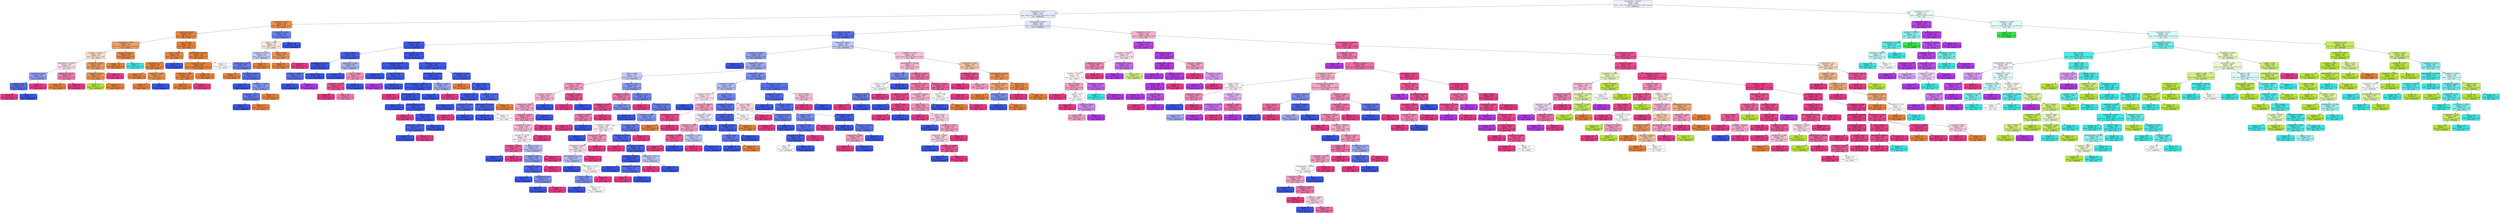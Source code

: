 digraph Tree {
node [shape=box, style="filled, rounded", color="black", fontname="helvetica"] ;
edge [fontname="helvetica"] ;
0 [label="equivdiameter <= 265.917\nentropy = 2.646\nsamples = 4309\nvalue = [970.0, 686.0, 243.0, 839.0, 1756.0, 986.0, 1325.0]\nclass = DERMASON", fillcolor="#eff2fd"] ;
1 [label="aspectration <= 1.347\nentropy = 1.978\nsamples = 2971\nvalue = [967.0, 43.0, 0.0, 10.0, 1756.0, 612.0, 1317.0]\nclass = DERMASON", fillcolor="#e5e9fc"] ;
0 -> 1 [labeldistance=2.5, labelangle=45, headlabel="True"] ;
2 [label="shapefactor1 <= 0.007\nentropy = 0.536\nsamples = 612\nvalue = [883, 3, 0, 2, 75, 0, 12]\nclass = SEKER", fillcolor="#e88e4d"] ;
1 -> 2 ;
3 [label="compactness <= 0.872\nentropy = 0.239\nsamples = 554\nvalue = [867, 3, 0, 2, 10, 0, 11]\nclass = SEKER", fillcolor="#e6853f"] ;
2 -> 3 ;
4 [label="shapefactor4 <= 0.998\nentropy = 1.11\nsamples = 64\nvalue = [77.0, 2.0, 0.0, 2.0, 7.0, 0.0, 10.0]\nclass = SEKER", fillcolor="#eb9f68"] ;
3 -> 4 ;
5 [label="convexarea <= 41356.5\nentropy = 1.716\nsamples = 24\nvalue = [17, 2, 0, 0, 7, 0, 10]\nclass = SEKER", fillcolor="#f8ddca"] ;
4 -> 5 ;
6 [label="equivdiameter <= 221.902\nentropy = 1.382\nsamples = 12\nvalue = [2, 0, 0, 0, 7, 0, 9]\nclass = SIRA", fillcolor="#fadbe9"] ;
5 -> 6 ;
7 [label="compactness <= 0.872\nentropy = 0.881\nsamples = 7\nvalue = [0, 0, 0, 0, 7, 0, 3]\nclass = DERMASON", fillcolor="#8e9ef0"] ;
6 -> 7 ;
8 [label="extent <= 0.704\nentropy = 0.544\nsamples = 6\nvalue = [0, 0, 0, 0, 7, 0, 1]\nclass = DERMASON", fillcolor="#556ee9"] ;
7 -> 8 ;
9 [label="entropy = 0.0\nsamples = 1\nvalue = [0, 0, 0, 0, 0, 0, 1]\nclass = SIRA", fillcolor="#e53986"] ;
8 -> 9 ;
10 [label="entropy = 0.0\nsamples = 5\nvalue = [0, 0, 0, 0, 7, 0, 0]\nclass = DERMASON", fillcolor="#3956e5"] ;
8 -> 10 ;
11 [label="entropy = 0.0\nsamples = 1\nvalue = [0, 0, 0, 0, 0, 0, 2]\nclass = SIRA", fillcolor="#e53986"] ;
7 -> 11 ;
12 [label="perimeter <= 729.197\nentropy = 0.811\nsamples = 5\nvalue = [2, 0, 0, 0, 0, 0, 6]\nclass = SIRA", fillcolor="#ee7bae"] ;
6 -> 12 ;
13 [label="entropy = 0.0\nsamples = 1\nvalue = [2, 0, 0, 0, 0, 0, 0]\nclass = SEKER", fillcolor="#e58139"] ;
12 -> 13 ;
14 [label="entropy = 0.0\nsamples = 4\nvalue = [0, 0, 0, 0, 0, 0, 6]\nclass = SIRA", fillcolor="#e53986"] ;
12 -> 14 ;
15 [label="shapefactor4 <= 0.998\nentropy = 0.803\nsamples = 12\nvalue = [15, 2, 0, 0, 0, 0, 1]\nclass = SEKER", fillcolor="#ea995e"] ;
5 -> 15 ;
16 [label="roundness <= 0.873\nentropy = 0.523\nsamples = 11\nvalue = [15, 2, 0, 0, 0, 0, 0]\nclass = SEKER", fillcolor="#e89253"] ;
15 -> 16 ;
17 [label="entropy = 0.0\nsamples = 2\nvalue = [0, 2, 0, 0, 0, 0, 0]\nclass = BARBUNYA", fillcolor="#b7e539"] ;
16 -> 17 ;
18 [label="entropy = 0.0\nsamples = 9\nvalue = [15, 0, 0, 0, 0, 0, 0]\nclass = SEKER", fillcolor="#e58139"] ;
16 -> 18 ;
19 [label="entropy = 0.0\nsamples = 1\nvalue = [0, 0, 0, 0, 0, 0, 1]\nclass = SIRA", fillcolor="#e53986"] ;
15 -> 19 ;
20 [label="perimeter <= 853.557\nentropy = 0.206\nsamples = 40\nvalue = [60, 0, 0, 2, 0, 0, 0]\nclass = SEKER", fillcolor="#e68540"] ;
4 -> 20 ;
21 [label="entropy = 0.0\nsamples = 39\nvalue = [60, 0, 0, 0, 0, 0, 0]\nclass = SEKER", fillcolor="#e58139"] ;
20 -> 21 ;
22 [label="entropy = 0.0\nsamples = 1\nvalue = [0, 0, 0, 2, 0, 0, 0]\nclass = CALI", fillcolor="#39e5e2"] ;
20 -> 22 ;
23 [label="extent <= 0.748\nentropy = 0.064\nsamples = 490\nvalue = [790, 1, 0, 0, 3, 0, 1]\nclass = SEKER", fillcolor="#e5823a"] ;
3 -> 23 ;
24 [label="extent <= 0.748\nentropy = 0.273\nsamples = 38\nvalue = [61, 0, 0, 0, 3, 0, 0]\nclass = SEKER", fillcolor="#e68743"] ;
23 -> 24 ;
25 [label="aspectration <= 1.3\nentropy = 0.119\nsamples = 37\nvalue = [61, 0, 0, 0, 1, 0, 0]\nclass = SEKER", fillcolor="#e5833c"] ;
24 -> 25 ;
26 [label="entropy = 0.0\nsamples = 31\nvalue = [53, 0, 0, 0, 0, 0, 0]\nclass = SEKER", fillcolor="#e58139"] ;
25 -> 26 ;
27 [label="shapefactor3 <= 0.767\nentropy = 0.503\nsamples = 6\nvalue = [8, 0, 0, 0, 1, 0, 0]\nclass = SEKER", fillcolor="#e89152"] ;
25 -> 27 ;
28 [label="entropy = 0.0\nsamples = 5\nvalue = [8, 0, 0, 0, 0, 0, 0]\nclass = SEKER", fillcolor="#e58139"] ;
27 -> 28 ;
29 [label="entropy = 0.0\nsamples = 1\nvalue = [0, 0, 0, 0, 1, 0, 0]\nclass = DERMASON", fillcolor="#3956e5"] ;
27 -> 29 ;
30 [label="entropy = 0.0\nsamples = 1\nvalue = [0, 0, 0, 0, 2, 0, 0]\nclass = DERMASON", fillcolor="#3956e5"] ;
24 -> 30 ;
31 [label="majoraxislength <= 288.34\nentropy = 0.03\nsamples = 452\nvalue = [729, 1, 0, 0, 0, 0, 1]\nclass = SEKER", fillcolor="#e5813a"] ;
23 -> 31 ;
32 [label="shapefactor3 <= 0.776\nentropy = 0.015\nsamples = 450\nvalue = [728.0, 0.0, 0.0, 0.0, 0.0, 0.0, 1.0]\nclass = SEKER", fillcolor="#e58139"] ;
31 -> 32 ;
33 [label="compactness <= 0.881\nentropy = 0.129\nsamples = 38\nvalue = [55, 0, 0, 0, 0, 0, 1]\nclass = SEKER", fillcolor="#e5833d"] ;
32 -> 33 ;
34 [label="entropy = 0.0\nsamples = 37\nvalue = [55, 0, 0, 0, 0, 0, 0]\nclass = SEKER", fillcolor="#e58139"] ;
33 -> 34 ;
35 [label="entropy = 0.0\nsamples = 1\nvalue = [0, 0, 0, 0, 0, 0, 1]\nclass = SIRA", fillcolor="#e53986"] ;
33 -> 35 ;
36 [label="entropy = 0.0\nsamples = 412\nvalue = [673, 0, 0, 0, 0, 0, 0]\nclass = SEKER", fillcolor="#e58139"] ;
32 -> 36 ;
37 [label="entropy = 1.0\nsamples = 2\nvalue = [1, 1, 0, 0, 0, 0, 0]\nclass = SEKER", fillcolor="#ffffff"] ;
31 -> 37 ;
38 [label="shapefactor1 <= 0.007\nentropy = 0.803\nsamples = 58\nvalue = [16, 0, 0, 0, 65, 0, 1]\nclass = DERMASON", fillcolor="#6c82ec"] ;
2 -> 38 ;
39 [label="solidity <= 0.991\nentropy = 1.17\nsamples = 20\nvalue = [16, 0, 0, 0, 13, 0, 1]\nclass = SEKER", fillcolor="#fae9dc"] ;
38 -> 39 ;
40 [label="shapefactor4 <= 0.999\nentropy = 0.976\nsamples = 15\nvalue = [9, 0, 0, 0, 13, 0, 0]\nclass = DERMASON", fillcolor="#c2cbf7"] ;
39 -> 40 ;
41 [label="aspectration <= 1.273\nentropy = 0.696\nsamples = 12\nvalue = [3, 0, 0, 0, 13, 0, 0]\nclass = DERMASON", fillcolor="#677deb"] ;
40 -> 41 ;
42 [label="entropy = 0.0\nsamples = 1\nvalue = [1, 0, 0, 0, 0, 0, 0]\nclass = SEKER", fillcolor="#e58139"] ;
41 -> 42 ;
43 [label="roundness <= 0.939\nentropy = 0.567\nsamples = 11\nvalue = [2, 0, 0, 0, 13, 0, 0]\nclass = DERMASON", fillcolor="#5770e9"] ;
41 -> 43 ;
44 [label="entropy = 0.0\nsamples = 6\nvalue = [0, 0, 0, 0, 8, 0, 0]\nclass = DERMASON", fillcolor="#3956e5"] ;
43 -> 44 ;
45 [label="convexarea <= 34449.0\nentropy = 0.863\nsamples = 5\nvalue = [2, 0, 0, 0, 5, 0, 0]\nclass = DERMASON", fillcolor="#889aef"] ;
43 -> 45 ;
46 [label="shapefactor1 <= 0.007\nentropy = 0.65\nsamples = 4\nvalue = [1, 0, 0, 0, 5, 0, 0]\nclass = DERMASON", fillcolor="#6178ea"] ;
45 -> 46 ;
47 [label="entropy = 0.0\nsamples = 3\nvalue = [0, 0, 0, 0, 5, 0, 0]\nclass = DERMASON", fillcolor="#3956e5"] ;
46 -> 47 ;
48 [label="entropy = 0.0\nsamples = 1\nvalue = [1, 0, 0, 0, 0, 0, 0]\nclass = SEKER", fillcolor="#e58139"] ;
46 -> 48 ;
49 [label="entropy = 0.0\nsamples = 1\nvalue = [1, 0, 0, 0, 0, 0, 0]\nclass = SEKER", fillcolor="#e58139"] ;
45 -> 49 ;
50 [label="entropy = 0.0\nsamples = 3\nvalue = [6, 0, 0, 0, 0, 0, 0]\nclass = SEKER", fillcolor="#e58139"] ;
40 -> 50 ;
51 [label="extent <= 0.794\nentropy = 0.544\nsamples = 5\nvalue = [7, 0, 0, 0, 0, 0, 1]\nclass = SEKER", fillcolor="#e99355"] ;
39 -> 51 ;
52 [label="entropy = 0.0\nsamples = 4\nvalue = [7, 0, 0, 0, 0, 0, 0]\nclass = SEKER", fillcolor="#e58139"] ;
51 -> 52 ;
53 [label="entropy = 0.0\nsamples = 1\nvalue = [0, 0, 0, 0, 0, 0, 1]\nclass = SIRA", fillcolor="#e53986"] ;
51 -> 53 ;
54 [label="entropy = 0.0\nsamples = 38\nvalue = [0, 0, 0, 0, 52, 0, 0]\nclass = DERMASON", fillcolor="#3956e5"] ;
38 -> 54 ;
55 [label="majoraxislength <= 280.7\nentropy = 1.689\nsamples = 2359\nvalue = [84, 40, 0, 8, 1681, 612, 1305]\nclass = DERMASON", fillcolor="#e0e5fb"] ;
1 -> 55 ;
56 [label="perimeter <= 709.398\nentropy = 0.653\nsamples = 1173\nvalue = [39, 0, 0, 0, 1621, 2, 204]\nclass = DERMASON", fillcolor="#566fe9"] ;
55 -> 56 ;
57 [label="roundness <= 0.891\nentropy = 0.127\nsamples = 842\nvalue = [3, 0, 0, 0, 1326, 2, 15]\nclass = DERMASON", fillcolor="#3c59e5"] ;
56 -> 57 ;
58 [label="area <= 33980.5\nentropy = 0.292\nsamples = 138\nvalue = [0, 0, 0, 0, 206, 1, 9]\nclass = DERMASON", fillcolor="#435ee6"] ;
57 -> 58 ;
59 [label="shapefactor3 <= 0.559\nentropy = 0.047\nsamples = 123\nvalue = [0, 0, 0, 0, 190, 1, 0]\nclass = DERMASON", fillcolor="#3a57e5"] ;
58 -> 59 ;
60 [label="convexarea <= 29991.0\nentropy = 0.592\nsamples = 4\nvalue = [0, 0, 0, 0, 6, 1, 0]\nclass = DERMASON", fillcolor="#5a72e9"] ;
59 -> 60 ;
61 [label="entropy = 0.0\nsamples = 3\nvalue = [0, 0, 0, 0, 6, 0, 0]\nclass = DERMASON", fillcolor="#3956e5"] ;
60 -> 61 ;
62 [label="entropy = 0.0\nsamples = 1\nvalue = [0, 0, 0, 0, 0, 1, 0]\nclass = HOROZ", fillcolor="#b139e5"] ;
60 -> 62 ;
63 [label="entropy = 0.0\nsamples = 119\nvalue = [0, 0, 0, 0, 184, 0, 0]\nclass = DERMASON", fillcolor="#3956e5"] ;
59 -> 63 ;
64 [label="shapefactor2 <= 0.002\nentropy = 0.943\nsamples = 15\nvalue = [0, 0, 0, 0, 16, 0, 9]\nclass = DERMASON", fillcolor="#a8b5f4"] ;
58 -> 64 ;
65 [label="entropy = 0.0\nsamples = 8\nvalue = [0, 0, 0, 0, 12, 0, 0]\nclass = DERMASON", fillcolor="#3956e5"] ;
64 -> 65 ;
66 [label="area <= 35200.0\nentropy = 0.89\nsamples = 7\nvalue = [0, 0, 0, 0, 4, 0, 9]\nclass = SIRA", fillcolor="#f191bc"] ;
64 -> 66 ;
67 [label="shapefactor2 <= 0.002\nentropy = 0.469\nsamples = 6\nvalue = [0, 0, 0, 0, 1, 0, 9]\nclass = SIRA", fillcolor="#e84f93"] ;
66 -> 67 ;
68 [label="entropy = 0.0\nsamples = 4\nvalue = [0, 0, 0, 0, 0, 0, 6]\nclass = SIRA", fillcolor="#e53986"] ;
67 -> 68 ;
69 [label="entropy = 0.811\nsamples = 2\nvalue = [0, 0, 0, 0, 1, 0, 3]\nclass = SIRA", fillcolor="#ee7bae"] ;
67 -> 69 ;
70 [label="entropy = 0.0\nsamples = 1\nvalue = [0, 0, 0, 0, 3, 0, 0]\nclass = DERMASON", fillcolor="#3956e5"] ;
66 -> 70 ;
71 [label="minoraxislength <= 167.919\nentropy = 0.085\nsamples = 704\nvalue = [3, 0, 0, 0, 1120, 1, 6]\nclass = DERMASON", fillcolor="#3b58e5"] ;
57 -> 71 ;
72 [label="equivdiameter <= 208.436\nentropy = 0.014\nsamples = 468\nvalue = [0.0, 0.0, 0.0, 0.0, 764.0, 1.0, 0.0]\nclass = DERMASON", fillcolor="#3956e5"] ;
71 -> 72 ;
73 [label="entropy = 0.0\nsamples = 452\nvalue = [0, 0, 0, 0, 736, 0, 0]\nclass = DERMASON", fillcolor="#3956e5"] ;
72 -> 73 ;
74 [label="area <= 34216.0\nentropy = 0.216\nsamples = 16\nvalue = [0, 0, 0, 0, 28, 1, 0]\nclass = DERMASON", fillcolor="#405ce6"] ;
72 -> 74 ;
75 [label="entropy = 0.0\nsamples = 1\nvalue = [0, 0, 0, 0, 0, 1, 0]\nclass = HOROZ", fillcolor="#b139e5"] ;
74 -> 75 ;
76 [label="entropy = 0.0\nsamples = 15\nvalue = [0, 0, 0, 0, 28, 0, 0]\nclass = DERMASON", fillcolor="#3956e5"] ;
74 -> 76 ;
77 [label="shapefactor3 <= 0.719\nentropy = 0.189\nsamples = 236\nvalue = [3.0, 0.0, 0.0, 0.0, 356.0, 0.0, 6.0]\nclass = DERMASON", fillcolor="#3e5ae6"] ;
71 -> 77 ;
78 [label="minoraxislength <= 181.602\nentropy = 0.125\nsamples = 190\nvalue = [0, 0, 0, 0, 288, 0, 5]\nclass = DERMASON", fillcolor="#3c59e5"] ;
77 -> 78 ;
79 [label="minoraxislength <= 167.962\nentropy = 0.084\nsamples = 184\nvalue = [0.0, 0.0, 0.0, 0.0, 284.0, 0.0, 3.0]\nclass = DERMASON", fillcolor="#3b58e5"] ;
78 -> 79 ;
80 [label="entropy = 0.0\nsamples = 1\nvalue = [0, 0, 0, 0, 0, 0, 1]\nclass = SIRA", fillcolor="#e53986"] ;
79 -> 80 ;
81 [label="minoraxislength <= 173.974\nentropy = 0.06\nsamples = 183\nvalue = [0, 0, 0, 0, 284, 0, 2]\nclass = DERMASON", fillcolor="#3a57e5"] ;
79 -> 81 ;
82 [label="entropy = 0.0\nsamples = 116\nvalue = [0, 0, 0, 0, 174, 0, 0]\nclass = DERMASON", fillcolor="#3956e5"] ;
81 -> 82 ;
83 [label="minoraxislength <= 174.03\nentropy = 0.129\nsamples = 67\nvalue = [0, 0, 0, 0, 110, 0, 2]\nclass = DERMASON", fillcolor="#3d59e5"] ;
81 -> 83 ;
84 [label="entropy = 0.0\nsamples = 1\nvalue = [0, 0, 0, 0, 0, 0, 1]\nclass = SIRA", fillcolor="#e53986"] ;
83 -> 84 ;
85 [label="area <= 34235.5\nentropy = 0.074\nsamples = 66\nvalue = [0, 0, 0, 0, 110, 0, 1]\nclass = DERMASON", fillcolor="#3b58e5"] ;
83 -> 85 ;
86 [label="majoraxislength <= 247.744\nentropy = 0.371\nsamples = 8\nvalue = [0, 0, 0, 0, 13, 0, 1]\nclass = DERMASON", fillcolor="#4863e7"] ;
85 -> 86 ;
87 [label="entropy = 0.0\nsamples = 7\nvalue = [0, 0, 0, 0, 13, 0, 0]\nclass = DERMASON", fillcolor="#3956e5"] ;
86 -> 87 ;
88 [label="entropy = 0.0\nsamples = 1\nvalue = [0, 0, 0, 0, 0, 0, 1]\nclass = SIRA", fillcolor="#e53986"] ;
86 -> 88 ;
89 [label="entropy = 0.0\nsamples = 58\nvalue = [0, 0, 0, 0, 97, 0, 0]\nclass = DERMASON", fillcolor="#3956e5"] ;
85 -> 89 ;
90 [label="roundness <= 0.939\nentropy = 0.918\nsamples = 6\nvalue = [0, 0, 0, 0, 4, 0, 2]\nclass = DERMASON", fillcolor="#9caaf2"] ;
78 -> 90 ;
91 [label="entropy = 0.0\nsamples = 4\nvalue = [0, 0, 0, 0, 4, 0, 0]\nclass = DERMASON", fillcolor="#3956e5"] ;
90 -> 91 ;
92 [label="entropy = 0.0\nsamples = 2\nvalue = [0, 0, 0, 0, 0, 0, 2]\nclass = SIRA", fillcolor="#e53986"] ;
90 -> 92 ;
93 [label="compactness <= 0.848\nentropy = 0.355\nsamples = 46\nvalue = [3, 0, 0, 0, 68, 0, 1]\nclass = DERMASON", fillcolor="#4460e7"] ;
77 -> 93 ;
94 [label="entropy = 0.0\nsamples = 1\nvalue = [1, 0, 0, 0, 0, 0, 0]\nclass = SEKER", fillcolor="#e58139"] ;
93 -> 94 ;
95 [label="area <= 34460.5\nentropy = 0.291\nsamples = 45\nvalue = [2, 0, 0, 0, 68, 0, 1]\nclass = DERMASON", fillcolor="#425de6"] ;
93 -> 95 ;
96 [label="roundness <= 0.94\nentropy = 0.137\nsamples = 31\nvalue = [0, 0, 0, 0, 51, 0, 1]\nclass = DERMASON", fillcolor="#3d59e6"] ;
95 -> 96 ;
97 [label="entropy = 0.0\nsamples = 24\nvalue = [0, 0, 0, 0, 43, 0, 0]\nclass = DERMASON", fillcolor="#3956e5"] ;
96 -> 97 ;
98 [label="compactness <= 0.853\nentropy = 0.503\nsamples = 7\nvalue = [0, 0, 0, 0, 8, 0, 1]\nclass = DERMASON", fillcolor="#526be8"] ;
96 -> 98 ;
99 [label="entropy = 0.0\nsamples = 1\nvalue = [0, 0, 0, 0, 0, 0, 1]\nclass = SIRA", fillcolor="#e53986"] ;
98 -> 99 ;
100 [label="entropy = 0.0\nsamples = 6\nvalue = [0, 0, 0, 0, 8, 0, 0]\nclass = DERMASON", fillcolor="#3956e5"] ;
98 -> 100 ;
101 [label="shapefactor1 <= 0.007\nentropy = 0.485\nsamples = 14\nvalue = [2, 0, 0, 0, 17, 0, 0]\nclass = DERMASON", fillcolor="#506ae8"] ;
95 -> 101 ;
102 [label="majoraxislength <= 251.037\nentropy = 0.31\nsamples = 13\nvalue = [1, 0, 0, 0, 17, 0, 0]\nclass = DERMASON", fillcolor="#4560e7"] ;
101 -> 102 ;
103 [label="entropy = 0.0\nsamples = 11\nvalue = [0, 0, 0, 0, 16, 0, 0]\nclass = DERMASON", fillcolor="#3956e5"] ;
102 -> 103 ;
104 [label="entropy = 1.0\nsamples = 2\nvalue = [1, 0, 0, 0, 1, 0, 0]\nclass = SEKER", fillcolor="#ffffff"] ;
102 -> 104 ;
105 [label="entropy = 0.0\nsamples = 1\nvalue = [1, 0, 0, 0, 0, 0, 0]\nclass = SEKER", fillcolor="#e58139"] ;
101 -> 105 ;
106 [label="convexarea <= 40263.5\nentropy = 1.261\nsamples = 331\nvalue = [36, 0, 0, 0, 295, 0, 189]\nclass = DERMASON", fillcolor="#c0c9f7"] ;
56 -> 106 ;
107 [label="shapefactor3 <= 0.618\nentropy = 0.958\nsamples = 230\nvalue = [4, 0, 0, 0, 249, 0, 106]\nclass = DERMASON", fillcolor="#8f9ff0"] ;
106 -> 107 ;
108 [label="entropy = 0.0\nsamples = 17\nvalue = [0, 0, 0, 0, 30, 0, 0]\nclass = DERMASON", fillcolor="#3956e5"] ;
107 -> 108 ;
109 [label="shapefactor2 <= 0.002\nentropy = 0.995\nsamples = 213\nvalue = [4, 0, 0, 0, 219, 0, 106]\nclass = DERMASON", fillcolor="#9ba9f2"] ;
107 -> 109 ;
110 [label="solidity <= 0.988\nentropy = 0.976\nsamples = 113\nvalue = [0, 0, 0, 0, 101, 0, 70]\nclass = DERMASON", fillcolor="#c2cbf7"] ;
109 -> 110 ;
111 [label="convexarea <= 39449.0\nentropy = 0.912\nsamples = 35\nvalue = [0, 0, 0, 0, 17, 0, 35]\nclass = SIRA", fillcolor="#f299c1"] ;
110 -> 111 ;
112 [label="perimeter <= 751.855\nentropy = 0.959\nsamples = 29\nvalue = [0, 0, 0, 0, 16, 0, 26]\nclass = SIRA", fillcolor="#f5b3d0"] ;
111 -> 112 ;
113 [label="shapefactor2 <= 0.002\nentropy = 0.934\nsamples = 28\nvalue = [0, 0, 0, 0, 14, 0, 26]\nclass = SIRA", fillcolor="#f3a4c7"] ;
112 -> 113 ;
114 [label="compactness <= 0.811\nentropy = 0.878\nsamples = 26\nvalue = [0, 0, 0, 0, 11, 0, 26]\nclass = SIRA", fillcolor="#f08db9"] ;
113 -> 114 ;
115 [label="aspectration <= 1.602\nentropy = 0.967\nsamples = 19\nvalue = [0, 0, 0, 0, 11, 0, 17]\nclass = SIRA", fillcolor="#f6b9d4"] ;
114 -> 115 ;
116 [label="perimeter <= 717.164\nentropy = 0.999\nsamples = 17\nvalue = [0, 0, 0, 0, 11, 0, 12]\nclass = SIRA", fillcolor="#fdeff5"] ;
115 -> 116 ;
117 [label="convexarea <= 35729.0\nentropy = 0.592\nsamples = 4\nvalue = [0, 0, 0, 0, 1, 0, 6]\nclass = SIRA", fillcolor="#e95a9a"] ;
116 -> 117 ;
118 [label="entropy = 0.0\nsamples = 1\nvalue = [0, 0, 0, 0, 1, 0, 0]\nclass = DERMASON", fillcolor="#3956e5"] ;
117 -> 118 ;
119 [label="entropy = 0.0\nsamples = 3\nvalue = [0, 0, 0, 0, 0, 0, 6]\nclass = SIRA", fillcolor="#e53986"] ;
117 -> 119 ;
120 [label="extent <= 0.779\nentropy = 0.954\nsamples = 13\nvalue = [0, 0, 0, 0, 10, 0, 6]\nclass = DERMASON", fillcolor="#b0bbf5"] ;
116 -> 120 ;
121 [label="solidity <= 0.986\nentropy = 0.863\nsamples = 11\nvalue = [0, 0, 0, 0, 10, 0, 4]\nclass = DERMASON", fillcolor="#889aef"] ;
120 -> 121 ;
122 [label="shapefactor1 <= 0.007\nentropy = 0.439\nsamples = 9\nvalue = [0, 0, 0, 0, 10, 0, 1]\nclass = DERMASON", fillcolor="#4d67e8"] ;
121 -> 122 ;
123 [label="entropy = 0.0\nsamples = 5\nvalue = [0, 0, 0, 0, 7, 0, 0]\nclass = DERMASON", fillcolor="#3956e5"] ;
122 -> 123 ;
124 [label="shapefactor3 <= 0.64\nentropy = 0.811\nsamples = 4\nvalue = [0, 0, 0, 0, 3, 0, 1]\nclass = DERMASON", fillcolor="#7b8eee"] ;
122 -> 124 ;
125 [label="entropy = 0.0\nsamples = 3\nvalue = [0, 0, 0, 0, 3, 0, 0]\nclass = DERMASON", fillcolor="#3956e5"] ;
124 -> 125 ;
126 [label="entropy = 0.0\nsamples = 1\nvalue = [0, 0, 0, 0, 0, 0, 1]\nclass = SIRA", fillcolor="#e53986"] ;
124 -> 126 ;
127 [label="entropy = 0.0\nsamples = 2\nvalue = [0, 0, 0, 0, 0, 0, 3]\nclass = SIRA", fillcolor="#e53986"] ;
121 -> 127 ;
128 [label="entropy = 0.0\nsamples = 2\nvalue = [0, 0, 0, 0, 0, 0, 2]\nclass = SIRA", fillcolor="#e53986"] ;
120 -> 128 ;
129 [label="entropy = 0.0\nsamples = 2\nvalue = [0, 0, 0, 0, 0, 0, 5]\nclass = SIRA", fillcolor="#e53986"] ;
115 -> 129 ;
130 [label="entropy = 0.0\nsamples = 7\nvalue = [0, 0, 0, 0, 0, 0, 9]\nclass = SIRA", fillcolor="#e53986"] ;
114 -> 130 ;
131 [label="entropy = 0.0\nsamples = 2\nvalue = [0, 0, 0, 0, 3, 0, 0]\nclass = DERMASON", fillcolor="#3956e5"] ;
113 -> 131 ;
132 [label="entropy = 0.0\nsamples = 1\nvalue = [0, 0, 0, 0, 2, 0, 0]\nclass = DERMASON", fillcolor="#3956e5"] ;
112 -> 132 ;
133 [label="aspectration <= 1.541\nentropy = 0.469\nsamples = 6\nvalue = [0, 0, 0, 0, 1, 0, 9]\nclass = SIRA", fillcolor="#e84f93"] ;
111 -> 133 ;
134 [label="entropy = 0.0\nsamples = 5\nvalue = [0, 0, 0, 0, 0, 0, 9]\nclass = SIRA", fillcolor="#e53986"] ;
133 -> 134 ;
135 [label="entropy = 0.0\nsamples = 1\nvalue = [0, 0, 0, 0, 1, 0, 0]\nclass = DERMASON", fillcolor="#3956e5"] ;
133 -> 135 ;
136 [label="roundness <= 0.891\nentropy = 0.874\nsamples = 78\nvalue = [0, 0, 0, 0, 84, 0, 35]\nclass = DERMASON", fillcolor="#8b9cf0"] ;
110 -> 136 ;
137 [label="shapefactor4 <= 0.998\nentropy = 0.787\nsamples = 9\nvalue = [0, 0, 0, 0, 4, 0, 13]\nclass = SIRA", fillcolor="#ed76ab"] ;
136 -> 137 ;
138 [label="shapefactor3 <= 0.643\nentropy = 0.391\nsamples = 7\nvalue = [0, 0, 0, 0, 1, 0, 12]\nclass = SIRA", fillcolor="#e74990"] ;
137 -> 138 ;
139 [label="roundness <= 0.886\nentropy = 0.811\nsamples = 3\nvalue = [0, 0, 0, 0, 1, 0, 3]\nclass = SIRA", fillcolor="#ee7bae"] ;
138 -> 139 ;
140 [label="entropy = 0.0\nsamples = 2\nvalue = [0, 0, 0, 0, 0, 0, 3]\nclass = SIRA", fillcolor="#e53986"] ;
139 -> 140 ;
141 [label="entropy = 0.0\nsamples = 1\nvalue = [0, 0, 0, 0, 1, 0, 0]\nclass = DERMASON", fillcolor="#3956e5"] ;
139 -> 141 ;
142 [label="entropy = 0.0\nsamples = 4\nvalue = [0, 0, 0, 0, 0, 0, 9]\nclass = SIRA", fillcolor="#e53986"] ;
138 -> 142 ;
143 [label="entropy = 0.811\nsamples = 2\nvalue = [0, 0, 0, 0, 3, 0, 1]\nclass = DERMASON", fillcolor="#7b8eee"] ;
137 -> 143 ;
144 [label="compactness <= 0.791\nentropy = 0.752\nsamples = 69\nvalue = [0, 0, 0, 0, 80, 0, 22]\nclass = DERMASON", fillcolor="#6f84ec"] ;
136 -> 144 ;
145 [label="entropy = 0.0\nsamples = 3\nvalue = [0, 0, 0, 0, 0, 0, 3]\nclass = SIRA", fillcolor="#e53986"] ;
144 -> 145 ;
146 [label="shapefactor3 <= 0.645\nentropy = 0.705\nsamples = 66\nvalue = [0, 0, 0, 0, 80, 0, 19]\nclass = DERMASON", fillcolor="#687eeb"] ;
144 -> 146 ;
147 [label="entropy = 0.0\nsamples = 20\nvalue = [0, 0, 0, 0, 30, 0, 0]\nclass = DERMASON", fillcolor="#3956e5"] ;
146 -> 147 ;
148 [label="roundness <= 0.905\nentropy = 0.849\nsamples = 46\nvalue = [0, 0, 0, 0, 50, 0, 19]\nclass = DERMASON", fillcolor="#8496ef"] ;
146 -> 148 ;
149 [label="roundness <= 0.893\nentropy = 0.998\nsamples = 18\nvalue = [0, 0, 0, 0, 10, 0, 11]\nclass = SIRA", fillcolor="#fdedf4"] ;
148 -> 149 ;
150 [label="entropy = 0.0\nsamples = 3\nvalue = [0, 0, 0, 0, 5, 0, 0]\nclass = DERMASON", fillcolor="#3956e5"] ;
149 -> 150 ;
151 [label="minoraxislength <= 180.599\nentropy = 0.896\nsamples = 15\nvalue = [0, 0, 0, 0, 5, 0, 11]\nclass = SIRA", fillcolor="#f193bd"] ;
149 -> 151 ;
152 [label="shapefactor2 <= 0.002\nentropy = 0.994\nsamples = 11\nvalue = [0, 0, 0, 0, 5, 0, 6]\nclass = SIRA", fillcolor="#fbdeeb"] ;
151 -> 152 ;
153 [label="majoraxislength <= 271.214\nentropy = 0.954\nsamples = 8\nvalue = [0, 0, 0, 0, 5, 0, 3]\nclass = DERMASON", fillcolor="#b0bbf5"] ;
152 -> 153 ;
154 [label="entropy = 0.0\nsamples = 2\nvalue = [0, 0, 0, 0, 2, 0, 0]\nclass = DERMASON", fillcolor="#3956e5"] ;
153 -> 154 ;
155 [label="shapefactor1 <= 0.007\nentropy = 1.0\nsamples = 6\nvalue = [0, 0, 0, 0, 3, 0, 3]\nclass = DERMASON", fillcolor="#ffffff"] ;
153 -> 155 ;
156 [label="solidity <= 0.989\nentropy = 0.811\nsamples = 4\nvalue = [0, 0, 0, 0, 3, 0, 1]\nclass = DERMASON", fillcolor="#7b8eee"] ;
155 -> 156 ;
157 [label="entropy = 0.0\nsamples = 2\nvalue = [0, 0, 0, 0, 2, 0, 0]\nclass = DERMASON", fillcolor="#3956e5"] ;
156 -> 157 ;
158 [label="entropy = 1.0\nsamples = 2\nvalue = [0, 0, 0, 0, 1, 0, 1]\nclass = DERMASON", fillcolor="#ffffff"] ;
156 -> 158 ;
159 [label="entropy = 0.0\nsamples = 2\nvalue = [0, 0, 0, 0, 0, 0, 2]\nclass = SIRA", fillcolor="#e53986"] ;
155 -> 159 ;
160 [label="entropy = 0.0\nsamples = 3\nvalue = [0, 0, 0, 0, 0, 0, 3]\nclass = SIRA", fillcolor="#e53986"] ;
152 -> 160 ;
161 [label="entropy = 0.0\nsamples = 4\nvalue = [0, 0, 0, 0, 0, 0, 5]\nclass = SIRA", fillcolor="#e53986"] ;
151 -> 161 ;
162 [label="extent <= 0.804\nentropy = 0.65\nsamples = 28\nvalue = [0, 0, 0, 0, 40, 0, 8]\nclass = DERMASON", fillcolor="#6178ea"] ;
148 -> 162 ;
163 [label="shapefactor4 <= 0.995\nentropy = 0.439\nsamples = 26\nvalue = [0, 0, 0, 0, 40, 0, 4]\nclass = DERMASON", fillcolor="#4d67e8"] ;
162 -> 163 ;
164 [label="entropy = 0.0\nsamples = 1\nvalue = [0, 0, 0, 0, 0, 0, 1]\nclass = SIRA", fillcolor="#e53986"] ;
163 -> 164 ;
165 [label="compactness <= 0.818\nentropy = 0.365\nsamples = 25\nvalue = [0, 0, 0, 0, 40, 0, 3]\nclass = DERMASON", fillcolor="#4863e7"] ;
163 -> 165 ;
166 [label="perimeter <= 734.063\nentropy = 0.176\nsamples = 20\nvalue = [0, 0, 0, 0, 37, 0, 1]\nclass = DERMASON", fillcolor="#3e5be6"] ;
165 -> 166 ;
167 [label="entropy = 0.0\nsamples = 15\nvalue = [0, 0, 0, 0, 30, 0, 0]\nclass = DERMASON", fillcolor="#3956e5"] ;
166 -> 167 ;
168 [label="majoraxislength <= 275.473\nentropy = 0.544\nsamples = 5\nvalue = [0, 0, 0, 0, 7, 0, 1]\nclass = DERMASON", fillcolor="#556ee9"] ;
166 -> 168 ;
169 [label="entropy = 0.0\nsamples = 1\nvalue = [0, 0, 0, 0, 0, 0, 1]\nclass = SIRA", fillcolor="#e53986"] ;
168 -> 169 ;
170 [label="entropy = 0.0\nsamples = 4\nvalue = [0, 0, 0, 0, 7, 0, 0]\nclass = DERMASON", fillcolor="#3956e5"] ;
168 -> 170 ;
171 [label="equivdiameter <= 223.277\nentropy = 0.971\nsamples = 5\nvalue = [0, 0, 0, 0, 3, 0, 2]\nclass = DERMASON", fillcolor="#bdc7f6"] ;
165 -> 171 ;
172 [label="entropy = 0.0\nsamples = 2\nvalue = [0, 0, 0, 0, 0, 0, 2]\nclass = SIRA", fillcolor="#e53986"] ;
171 -> 172 ;
173 [label="entropy = 0.0\nsamples = 3\nvalue = [0, 0, 0, 0, 3, 0, 0]\nclass = DERMASON", fillcolor="#3956e5"] ;
171 -> 173 ;
174 [label="entropy = 0.0\nsamples = 2\nvalue = [0, 0, 0, 0, 0, 0, 4]\nclass = SIRA", fillcolor="#e53986"] ;
162 -> 174 ;
175 [label="aspectration <= 1.443\nentropy = 0.935\nsamples = 100\nvalue = [4, 0, 0, 0, 118, 0, 36]\nclass = DERMASON", fillcolor="#7a8dee"] ;
109 -> 175 ;
176 [label="compactness <= 0.839\nentropy = 1.199\nsamples = 48\nvalue = [4, 0, 0, 0, 44, 0, 25]\nclass = DERMASON", fillcolor="#b1bcf5"] ;
175 -> 176 ;
177 [label="perimeter <= 719.19\nentropy = 1.15\nsamples = 23\nvalue = [1, 0, 0, 0, 16, 0, 19]\nclass = SIRA", fillcolor="#fbe1ed"] ;
176 -> 177 ;
178 [label="entropy = 0.0\nsamples = 4\nvalue = [0, 0, 0, 0, 7, 0, 0]\nclass = DERMASON", fillcolor="#3956e5"] ;
177 -> 178 ;
179 [label="convexarea <= 38894.5\nentropy = 1.091\nsamples = 19\nvalue = [1, 0, 0, 0, 9, 0, 19]\nclass = SIRA", fillcolor="#f29cc2"] ;
177 -> 179 ;
180 [label="majoraxislength <= 258.607\nentropy = 0.414\nsamples = 8\nvalue = [1, 0, 0, 0, 0, 0, 11]\nclass = SIRA", fillcolor="#e74b91"] ;
179 -> 180 ;
181 [label="entropy = 0.0\nsamples = 1\nvalue = [1, 0, 0, 0, 0, 0, 0]\nclass = SEKER", fillcolor="#e58139"] ;
180 -> 181 ;
182 [label="entropy = 0.0\nsamples = 7\nvalue = [0, 0, 0, 0, 0, 0, 11]\nclass = SIRA", fillcolor="#e53986"] ;
180 -> 182 ;
183 [label="aspectration <= 1.438\nentropy = 0.998\nsamples = 11\nvalue = [0, 0, 0, 0, 9, 0, 8]\nclass = DERMASON", fillcolor="#e9ecfc"] ;
179 -> 183 ;
184 [label="shapefactor3 <= 0.698\nentropy = 0.918\nsamples = 8\nvalue = [0, 0, 0, 0, 4, 0, 8]\nclass = SIRA", fillcolor="#f29cc2"] ;
183 -> 184 ;
185 [label="convexarea <= 40201.0\nentropy = 0.592\nsamples = 4\nvalue = [0, 0, 0, 0, 1, 0, 6]\nclass = SIRA", fillcolor="#e95a9a"] ;
184 -> 185 ;
186 [label="entropy = 0.0\nsamples = 3\nvalue = [0, 0, 0, 0, 0, 0, 6]\nclass = SIRA", fillcolor="#e53986"] ;
185 -> 186 ;
187 [label="entropy = 0.0\nsamples = 1\nvalue = [0, 0, 0, 0, 1, 0, 0]\nclass = DERMASON", fillcolor="#3956e5"] ;
185 -> 187 ;
188 [label="shapefactor1 <= 0.007\nentropy = 0.971\nsamples = 4\nvalue = [0, 0, 0, 0, 3, 0, 2]\nclass = DERMASON", fillcolor="#bdc7f6"] ;
184 -> 188 ;
189 [label="entropy = 0.0\nsamples = 2\nvalue = [0, 0, 0, 0, 0, 0, 2]\nclass = SIRA", fillcolor="#e53986"] ;
188 -> 189 ;
190 [label="entropy = 0.0\nsamples = 2\nvalue = [0, 0, 0, 0, 3, 0, 0]\nclass = DERMASON", fillcolor="#3956e5"] ;
188 -> 190 ;
191 [label="entropy = 0.0\nsamples = 3\nvalue = [0, 0, 0, 0, 5, 0, 0]\nclass = DERMASON", fillcolor="#3956e5"] ;
183 -> 191 ;
192 [label="extent <= 0.79\nentropy = 1.024\nsamples = 25\nvalue = [3, 0, 0, 0, 28, 0, 6]\nclass = DERMASON", fillcolor="#7287ed"] ;
176 -> 192 ;
193 [label="shapefactor4 <= 0.998\nentropy = 0.708\nsamples = 18\nvalue = [3, 0, 0, 0, 24, 0, 1]\nclass = DERMASON", fillcolor="#5971e9"] ;
192 -> 193 ;
194 [label="convexarea <= 39926.0\nentropy = 0.391\nsamples = 16\nvalue = [2, 0, 0, 0, 24, 0, 0]\nclass = DERMASON", fillcolor="#4964e7"] ;
193 -> 194 ;
195 [label="roundness <= 0.897\nentropy = 0.242\nsamples = 15\nvalue = [1, 0, 0, 0, 24, 0, 0]\nclass = DERMASON", fillcolor="#415de6"] ;
194 -> 195 ;
196 [label="extent <= 0.766\nentropy = 0.65\nsamples = 4\nvalue = [1, 0, 0, 0, 5, 0, 0]\nclass = DERMASON", fillcolor="#6178ea"] ;
195 -> 196 ;
197 [label="entropy = 0.0\nsamples = 3\nvalue = [0, 0, 0, 0, 5, 0, 0]\nclass = DERMASON", fillcolor="#3956e5"] ;
196 -> 197 ;
198 [label="entropy = 0.0\nsamples = 1\nvalue = [1, 0, 0, 0, 0, 0, 0]\nclass = SEKER", fillcolor="#e58139"] ;
196 -> 198 ;
199 [label="entropy = 0.0\nsamples = 11\nvalue = [0, 0, 0, 0, 19, 0, 0]\nclass = DERMASON", fillcolor="#3956e5"] ;
195 -> 199 ;
200 [label="entropy = 0.0\nsamples = 1\nvalue = [1, 0, 0, 0, 0, 0, 0]\nclass = SEKER", fillcolor="#e58139"] ;
194 -> 200 ;
201 [label="entropy = 1.0\nsamples = 2\nvalue = [1, 0, 0, 0, 0, 0, 1]\nclass = SEKER", fillcolor="#ffffff"] ;
193 -> 201 ;
202 [label="extent <= 0.801\nentropy = 0.991\nsamples = 7\nvalue = [0, 0, 0, 0, 4, 0, 5]\nclass = SIRA", fillcolor="#fad7e7"] ;
192 -> 202 ;
203 [label="entropy = 0.0\nsamples = 3\nvalue = [0, 0, 0, 0, 0, 0, 4]\nclass = SIRA", fillcolor="#e53986"] ;
202 -> 203 ;
204 [label="compactness <= 0.844\nentropy = 0.722\nsamples = 4\nvalue = [0, 0, 0, 0, 4, 0, 1]\nclass = DERMASON", fillcolor="#6a80ec"] ;
202 -> 204 ;
205 [label="entropy = 0.0\nsamples = 1\nvalue = [0, 0, 0, 0, 0, 0, 1]\nclass = SIRA", fillcolor="#e53986"] ;
204 -> 205 ;
206 [label="entropy = 0.0\nsamples = 3\nvalue = [0, 0, 0, 0, 4, 0, 0]\nclass = DERMASON", fillcolor="#3956e5"] ;
204 -> 206 ;
207 [label="eccentricity <= 0.741\nentropy = 0.556\nsamples = 52\nvalue = [0.0, 0.0, 0.0, 0.0, 74.0, 0.0, 11.0]\nclass = DERMASON", fillcolor="#566fe9"] ;
175 -> 207 ;
208 [label="shapefactor1 <= 0.007\nentropy = 0.469\nsamples = 49\nvalue = [0, 0, 0, 0, 72, 0, 8]\nclass = DERMASON", fillcolor="#4f69e8"] ;
207 -> 208 ;
209 [label="entropy = 0.0\nsamples = 10\nvalue = [0, 0, 0, 0, 15, 0, 0]\nclass = DERMASON", fillcolor="#3956e5"] ;
208 -> 209 ;
210 [label="roundness <= 0.912\nentropy = 0.538\nsamples = 39\nvalue = [0, 0, 0, 0, 57, 0, 8]\nclass = DERMASON", fillcolor="#556ee9"] ;
208 -> 210 ;
211 [label="solidity <= 0.99\nentropy = 0.811\nsamples = 17\nvalue = [0, 0, 0, 0, 18, 0, 6]\nclass = DERMASON", fillcolor="#7b8eee"] ;
210 -> 211 ;
212 [label="extent <= 0.789\nentropy = 0.592\nsamples = 15\nvalue = [0, 0, 0, 0, 18, 0, 3]\nclass = DERMASON", fillcolor="#5a72e9"] ;
211 -> 212 ;
213 [label="shapefactor2 <= 0.002\nentropy = 0.297\nsamples = 13\nvalue = [0, 0, 0, 0, 18, 0, 1]\nclass = DERMASON", fillcolor="#445fe6"] ;
212 -> 213 ;
214 [label="entropy = 1.0\nsamples = 2\nvalue = [0, 0, 0, 0, 1, 0, 1]\nclass = DERMASON", fillcolor="#ffffff"] ;
213 -> 214 ;
215 [label="entropy = 0.0\nsamples = 11\nvalue = [0, 0, 0, 0, 17, 0, 0]\nclass = DERMASON", fillcolor="#3956e5"] ;
213 -> 215 ;
216 [label="entropy = 0.0\nsamples = 2\nvalue = [0, 0, 0, 0, 0, 0, 2]\nclass = SIRA", fillcolor="#e53986"] ;
212 -> 216 ;
217 [label="entropy = 0.0\nsamples = 2\nvalue = [0, 0, 0, 0, 0, 0, 3]\nclass = SIRA", fillcolor="#e53986"] ;
211 -> 217 ;
218 [label="minoraxislength <= 182.806\nentropy = 0.281\nsamples = 22\nvalue = [0, 0, 0, 0, 39, 0, 2]\nclass = DERMASON", fillcolor="#435fe6"] ;
210 -> 218 ;
219 [label="entropy = 0.0\nsamples = 13\nvalue = [0, 0, 0, 0, 28, 0, 0]\nclass = DERMASON", fillcolor="#3956e5"] ;
218 -> 219 ;
220 [label="perimeter <= 722.858\nentropy = 0.619\nsamples = 9\nvalue = [0, 0, 0, 0, 11, 0, 2]\nclass = DERMASON", fillcolor="#5d75ea"] ;
218 -> 220 ;
221 [label="shapefactor4 <= 0.998\nentropy = 0.918\nsamples = 3\nvalue = [0, 0, 0, 0, 1, 0, 2]\nclass = SIRA", fillcolor="#f29cc2"] ;
220 -> 221 ;
222 [label="entropy = 0.0\nsamples = 2\nvalue = [0, 0, 0, 0, 0, 0, 2]\nclass = SIRA", fillcolor="#e53986"] ;
221 -> 222 ;
223 [label="entropy = 0.0\nsamples = 1\nvalue = [0, 0, 0, 0, 1, 0, 0]\nclass = DERMASON", fillcolor="#3956e5"] ;
221 -> 223 ;
224 [label="entropy = 0.0\nsamples = 6\nvalue = [0, 0, 0, 0, 10, 0, 0]\nclass = DERMASON", fillcolor="#3956e5"] ;
220 -> 224 ;
225 [label="area <= 36629.5\nentropy = 0.971\nsamples = 3\nvalue = [0, 0, 0, 0, 2, 0, 3]\nclass = SIRA", fillcolor="#f6bdd7"] ;
207 -> 225 ;
226 [label="entropy = 0.0\nsamples = 2\nvalue = [0, 0, 0, 0, 0, 0, 3]\nclass = SIRA", fillcolor="#e53986"] ;
225 -> 226 ;
227 [label="entropy = 0.0\nsamples = 1\nvalue = [0, 0, 0, 0, 2, 0, 0]\nclass = DERMASON", fillcolor="#3956e5"] ;
225 -> 227 ;
228 [label="shapefactor3 <= 0.714\nentropy = 1.472\nsamples = 101\nvalue = [32.0, 0.0, 0.0, 0.0, 46.0, 0.0, 83.0]\nclass = SIRA", fillcolor="#f7bfd8"] ;
106 -> 228 ;
229 [label="majoraxislength <= 274.867\nentropy = 1.11\nsamples = 70\nvalue = [3, 0, 0, 0, 43, 0, 69]\nclass = SIRA", fillcolor="#f6b8d3"] ;
228 -> 229 ;
230 [label="solidity <= 0.989\nentropy = 0.79\nsamples = 22\nvalue = [0, 0, 0, 0, 29, 0, 9]\nclass = DERMASON", fillcolor="#768aed"] ;
229 -> 230 ;
231 [label="roundness <= 0.904\nentropy = 1.0\nsamples = 10\nvalue = [0, 0, 0, 0, 9, 0, 9]\nclass = DERMASON", fillcolor="#ffffff"] ;
230 -> 231 ;
232 [label="roundness <= 0.857\nentropy = 0.684\nsamples = 6\nvalue = [0, 0, 0, 0, 9, 0, 2]\nclass = DERMASON", fillcolor="#657ceb"] ;
231 -> 232 ;
233 [label="entropy = 0.0\nsamples = 2\nvalue = [0, 0, 0, 0, 0, 0, 2]\nclass = SIRA", fillcolor="#e53986"] ;
232 -> 233 ;
234 [label="entropy = 0.0\nsamples = 4\nvalue = [0, 0, 0, 0, 9, 0, 0]\nclass = DERMASON", fillcolor="#3956e5"] ;
232 -> 234 ;
235 [label="entropy = 0.0\nsamples = 4\nvalue = [0, 0, 0, 0, 0, 0, 7]\nclass = SIRA", fillcolor="#e53986"] ;
231 -> 235 ;
236 [label="entropy = 0.0\nsamples = 12\nvalue = [0, 0, 0, 0, 20, 0, 0]\nclass = DERMASON", fillcolor="#3956e5"] ;
230 -> 236 ;
237 [label="shapefactor2 <= 0.002\nentropy = 0.91\nsamples = 48\nvalue = [3, 0, 0, 0, 14, 0, 60]\nclass = SIRA", fillcolor="#ec6ea7"] ;
229 -> 237 ;
238 [label="shapefactor1 <= 0.007\nentropy = 0.797\nsamples = 36\nvalue = [0, 0, 0, 0, 14, 0, 44]\nclass = SIRA", fillcolor="#ed78ac"] ;
237 -> 238 ;
239 [label="shapefactor4 <= 0.994\nentropy = 0.391\nsamples = 14\nvalue = [0, 0, 0, 0, 2, 0, 24]\nclass = SIRA", fillcolor="#e74990"] ;
238 -> 239 ;
240 [label="entropy = 0.0\nsamples = 1\nvalue = [0, 0, 0, 0, 1, 0, 0]\nclass = DERMASON", fillcolor="#3956e5"] ;
239 -> 240 ;
241 [label="extent <= 0.816\nentropy = 0.242\nsamples = 13\nvalue = [0, 0, 0, 0, 1, 0, 24]\nclass = SIRA", fillcolor="#e6418b"] ;
239 -> 241 ;
242 [label="entropy = 0.0\nsamples = 12\nvalue = [0, 0, 0, 0, 0, 0, 24]\nclass = SIRA", fillcolor="#e53986"] ;
241 -> 242 ;
243 [label="entropy = 0.0\nsamples = 1\nvalue = [0, 0, 0, 0, 1, 0, 0]\nclass = DERMASON", fillcolor="#3956e5"] ;
241 -> 243 ;
244 [label="convexarea <= 41199.0\nentropy = 0.954\nsamples = 22\nvalue = [0, 0, 0, 0, 12, 0, 20]\nclass = SIRA", fillcolor="#f5b0cf"] ;
238 -> 244 ;
245 [label="extent <= 0.71\nentropy = 0.894\nsamples = 20\nvalue = [0, 0, 0, 0, 9, 0, 20]\nclass = SIRA", fillcolor="#f192bc"] ;
244 -> 245 ;
246 [label="entropy = 0.0\nsamples = 4\nvalue = [0, 0, 0, 0, 0, 0, 8]\nclass = SIRA", fillcolor="#e53986"] ;
245 -> 246 ;
247 [label="extent <= 0.731\nentropy = 0.985\nsamples = 16\nvalue = [0, 0, 0, 0, 9, 0, 12]\nclass = SIRA", fillcolor="#f8cee1"] ;
245 -> 247 ;
248 [label="entropy = 0.0\nsamples = 2\nvalue = [0, 0, 0, 0, 3, 0, 0]\nclass = DERMASON", fillcolor="#3956e5"] ;
247 -> 248 ;
249 [label="eccentricity <= 0.748\nentropy = 0.918\nsamples = 14\nvalue = [0, 0, 0, 0, 6, 0, 12]\nclass = SIRA", fillcolor="#f29cc2"] ;
247 -> 249 ;
250 [label="compactness <= 0.816\nentropy = 0.985\nsamples = 10\nvalue = [0, 0, 0, 0, 6, 0, 8]\nclass = SIRA", fillcolor="#f8cee1"] ;
249 -> 250 ;
251 [label="entropy = 0.0\nsamples = 3\nvalue = [0, 0, 0, 0, 5, 0, 0]\nclass = DERMASON", fillcolor="#3956e5"] ;
250 -> 251 ;
252 [label="perimeter <= 743.344\nentropy = 0.503\nsamples = 7\nvalue = [0, 0, 0, 0, 1, 0, 8]\nclass = SIRA", fillcolor="#e85295"] ;
250 -> 252 ;
253 [label="entropy = 0.0\nsamples = 1\nvalue = [0, 0, 0, 0, 1, 0, 0]\nclass = DERMASON", fillcolor="#3956e5"] ;
252 -> 253 ;
254 [label="entropy = 0.0\nsamples = 6\nvalue = [0, 0, 0, 0, 0, 0, 8]\nclass = SIRA", fillcolor="#e53986"] ;
252 -> 254 ;
255 [label="entropy = 0.0\nsamples = 4\nvalue = [0, 0, 0, 0, 0, 0, 4]\nclass = SIRA", fillcolor="#e53986"] ;
249 -> 255 ;
256 [label="entropy = 0.0\nsamples = 2\nvalue = [0, 0, 0, 0, 3, 0, 0]\nclass = DERMASON", fillcolor="#3956e5"] ;
244 -> 256 ;
257 [label="perimeter <= 757.963\nentropy = 0.629\nsamples = 12\nvalue = [3, 0, 0, 0, 0, 0, 16]\nclass = SIRA", fillcolor="#ea5e9d"] ;
237 -> 257 ;
258 [label="extent <= 0.788\nentropy = 1.0\nsamples = 4\nvalue = [3, 0, 0, 0, 0, 0, 3]\nclass = SEKER", fillcolor="#ffffff"] ;
257 -> 258 ;
259 [label="entropy = 0.0\nsamples = 3\nvalue = [3, 0, 0, 0, 0, 0, 0]\nclass = SEKER", fillcolor="#e58139"] ;
258 -> 259 ;
260 [label="entropy = 0.0\nsamples = 1\nvalue = [0, 0, 0, 0, 0, 0, 3]\nclass = SIRA", fillcolor="#e53986"] ;
258 -> 260 ;
261 [label="entropy = 0.0\nsamples = 8\nvalue = [0, 0, 0, 0, 0, 0, 13]\nclass = SIRA", fillcolor="#e53986"] ;
257 -> 261 ;
262 [label="shapefactor4 <= 0.997\nentropy = 1.199\nsamples = 31\nvalue = [29, 0, 0, 0, 3, 0, 14]\nclass = SEKER", fillcolor="#f3c4a2"] ;
228 -> 262 ;
263 [label="shapefactor2 <= 0.002\nentropy = 0.371\nsamples = 8\nvalue = [1, 0, 0, 0, 0, 0, 13]\nclass = SIRA", fillcolor="#e7488f"] ;
262 -> 263 ;
264 [label="entropy = 0.0\nsamples = 6\nvalue = [0, 0, 0, 0, 0, 0, 11]\nclass = SIRA", fillcolor="#e53986"] ;
263 -> 264 ;
265 [label="entropy = 0.918\nsamples = 2\nvalue = [1, 0, 0, 0, 0, 0, 2]\nclass = SIRA", fillcolor="#f29cc2"] ;
263 -> 265 ;
266 [label="majoraxislength <= 268.532\nentropy = 0.645\nsamples = 23\nvalue = [28, 0, 0, 0, 3, 0, 1]\nclass = SEKER", fillcolor="#e99254"] ;
262 -> 266 ;
267 [label="convexarea <= 41643.0\nentropy = 0.75\nsamples = 9\nvalue = [11, 0, 0, 0, 3, 0, 0]\nclass = SEKER", fillcolor="#eca36f"] ;
266 -> 267 ;
268 [label="entropy = 0.0\nsamples = 6\nvalue = [10, 0, 0, 0, 0, 0, 0]\nclass = SEKER", fillcolor="#e58139"] ;
267 -> 268 ;
269 [label="convexarea <= 41788.0\nentropy = 0.811\nsamples = 3\nvalue = [1, 0, 0, 0, 3, 0, 0]\nclass = DERMASON", fillcolor="#7b8eee"] ;
267 -> 269 ;
270 [label="entropy = 0.0\nsamples = 2\nvalue = [0, 0, 0, 0, 3, 0, 0]\nclass = DERMASON", fillcolor="#3956e5"] ;
269 -> 270 ;
271 [label="entropy = 0.0\nsamples = 1\nvalue = [1, 0, 0, 0, 0, 0, 0]\nclass = SEKER", fillcolor="#e58139"] ;
269 -> 271 ;
272 [label="extent <= 0.73\nentropy = 0.31\nsamples = 14\nvalue = [17, 0, 0, 0, 0, 0, 1]\nclass = SEKER", fillcolor="#e78845"] ;
266 -> 272 ;
273 [label="entropy = 0.0\nsamples = 1\nvalue = [0, 0, 0, 0, 0, 0, 1]\nclass = SIRA", fillcolor="#e53986"] ;
272 -> 273 ;
274 [label="entropy = 0.0\nsamples = 13\nvalue = [17, 0, 0, 0, 0, 0, 0]\nclass = SEKER", fillcolor="#e58139"] ;
272 -> 274 ;
275 [label="shapefactor2 <= 0.001\nentropy = 1.418\nsamples = 1186\nvalue = [45, 40, 0, 8, 60, 610, 1101]\nclass = SIRA", fillcolor="#f5b1d0"] ;
55 -> 275 ;
276 [label="shapefactor1 <= 0.007\nentropy = 0.375\nsamples = 373\nvalue = [0, 3, 0, 1, 0, 565, 34]\nclass = HOROZ", fillcolor="#b646e7"] ;
275 -> 276 ;
277 [label="perimeter <= 909.483\nentropy = 1.357\nsamples = 32\nvalue = [0, 3, 0, 1, 0, 22, 28]\nclass = SIRA", fillcolor="#fadae8"] ;
276 -> 277 ;
278 [label="shapefactor4 <= 0.995\nentropy = 0.982\nsamples = 22\nvalue = [0, 0, 0, 1, 0, 10, 28]\nclass = SIRA", fillcolor="#ef84b4"] ;
277 -> 278 ;
279 [label="perimeter <= 891.786\nentropy = 1.229\nsamples = 12\nvalue = [0, 0, 0, 1, 0, 10, 10]\nclass = HOROZ", fillcolor="#ffffff"] ;
278 -> 279 ;
280 [label="area <= 52304.0\nentropy = 0.918\nsamples = 8\nvalue = [0, 0, 0, 0, 0, 5, 10]\nclass = SIRA", fillcolor="#f29cc2"] ;
279 -> 280 ;
281 [label="entropy = 0.0\nsamples = 3\nvalue = [0, 0, 0, 0, 0, 0, 5]\nclass = SIRA", fillcolor="#e53986"] ;
280 -> 281 ;
282 [label="solidity <= 0.978\nentropy = 1.0\nsamples = 5\nvalue = [0, 0, 0, 0, 0, 5, 5]\nclass = HOROZ", fillcolor="#ffffff"] ;
280 -> 282 ;
283 [label="entropy = 0.0\nsamples = 1\nvalue = [0, 0, 0, 0, 0, 0, 3]\nclass = SIRA", fillcolor="#e53986"] ;
282 -> 283 ;
284 [label="roundness <= 0.854\nentropy = 0.863\nsamples = 4\nvalue = [0, 0, 0, 0, 0, 5, 2]\nclass = HOROZ", fillcolor="#d088ef"] ;
282 -> 284 ;
285 [label="entropy = 0.918\nsamples = 2\nvalue = [0, 0, 0, 0, 0, 1, 2]\nclass = SIRA", fillcolor="#f29cc2"] ;
284 -> 285 ;
286 [label="entropy = 0.0\nsamples = 2\nvalue = [0, 0, 0, 0, 0, 4, 0]\nclass = HOROZ", fillcolor="#b139e5"] ;
284 -> 286 ;
287 [label="shapefactor2 <= 0.001\nentropy = 0.65\nsamples = 4\nvalue = [0, 0, 0, 1, 0, 5, 0]\nclass = HOROZ", fillcolor="#c161ea"] ;
279 -> 287 ;
288 [label="entropy = 0.0\nsamples = 1\nvalue = [0, 0, 0, 1, 0, 0, 0]\nclass = CALI", fillcolor="#39e5e2"] ;
287 -> 288 ;
289 [label="entropy = 0.0\nsamples = 3\nvalue = [0, 0, 0, 0, 0, 5, 0]\nclass = HOROZ", fillcolor="#b139e5"] ;
287 -> 289 ;
290 [label="entropy = 0.0\nsamples = 10\nvalue = [0, 0, 0, 0, 0, 0, 18]\nclass = SIRA", fillcolor="#e53986"] ;
278 -> 290 ;
291 [label="shapefactor2 <= 0.001\nentropy = 0.722\nsamples = 10\nvalue = [0, 3, 0, 0, 0, 12, 0]\nclass = HOROZ", fillcolor="#c46aec"] ;
277 -> 291 ;
292 [label="entropy = 0.0\nsamples = 8\nvalue = [0, 0, 0, 0, 0, 11, 0]\nclass = HOROZ", fillcolor="#b139e5"] ;
291 -> 292 ;
293 [label="entropy = 0.811\nsamples = 2\nvalue = [0, 3, 0, 0, 0, 1, 0]\nclass = BARBUNYA", fillcolor="#cfee7b"] ;
291 -> 293 ;
294 [label="compactness <= 0.739\nentropy = 0.087\nsamples = 341\nvalue = [0, 0, 0, 0, 0, 543, 6]\nclass = HOROZ", fillcolor="#b23be5"] ;
276 -> 294 ;
295 [label="compactness <= 0.709\nentropy = 0.035\nsamples = 336\nvalue = [0, 0, 0, 0, 0, 541, 2]\nclass = HOROZ", fillcolor="#b13ae5"] ;
294 -> 295 ;
296 [label="entropy = 0.0\nsamples = 251\nvalue = [0, 0, 0, 0, 0, 407, 0]\nclass = HOROZ", fillcolor="#b139e5"] ;
295 -> 296 ;
297 [label="eccentricity <= 0.863\nentropy = 0.111\nsamples = 85\nvalue = [0, 0, 0, 0, 0, 134, 2]\nclass = HOROZ", fillcolor="#b23ce5"] ;
295 -> 297 ;
298 [label="extent <= 0.81\nentropy = 0.063\nsamples = 84\nvalue = [0, 0, 0, 0, 0, 134, 1]\nclass = HOROZ", fillcolor="#b23ae5"] ;
297 -> 298 ;
299 [label="entropy = 0.0\nsamples = 76\nvalue = [0, 0, 0, 0, 0, 126, 0]\nclass = HOROZ", fillcolor="#b139e5"] ;
298 -> 299 ;
300 [label="extent <= 0.811\nentropy = 0.503\nsamples = 8\nvalue = [0, 0, 0, 0, 0, 8, 1]\nclass = HOROZ", fillcolor="#bb52e8"] ;
298 -> 300 ;
301 [label="entropy = 0.0\nsamples = 1\nvalue = [0, 0, 0, 0, 0, 0, 1]\nclass = SIRA", fillcolor="#e53986"] ;
300 -> 301 ;
302 [label="entropy = 0.0\nsamples = 7\nvalue = [0, 0, 0, 0, 0, 8, 0]\nclass = HOROZ", fillcolor="#b139e5"] ;
300 -> 302 ;
303 [label="entropy = 0.0\nsamples = 1\nvalue = [0, 0, 0, 0, 0, 0, 1]\nclass = SIRA", fillcolor="#e53986"] ;
297 -> 303 ;
304 [label="perimeter <= 850.652\nentropy = 0.918\nsamples = 5\nvalue = [0, 0, 0, 0, 0, 2, 4]\nclass = SIRA", fillcolor="#f29cc2"] ;
294 -> 304 ;
305 [label="entropy = 0.0\nsamples = 2\nvalue = [0, 0, 0, 0, 0, 0, 3]\nclass = SIRA", fillcolor="#e53986"] ;
304 -> 305 ;
306 [label="eccentricity <= 0.834\nentropy = 0.918\nsamples = 3\nvalue = [0, 0, 0, 0, 0, 2, 1]\nclass = HOROZ", fillcolor="#d89cf2"] ;
304 -> 306 ;
307 [label="entropy = 0.0\nsamples = 2\nvalue = [0, 0, 0, 0, 0, 2, 0]\nclass = HOROZ", fillcolor="#b139e5"] ;
306 -> 307 ;
308 [label="entropy = 0.0\nsamples = 1\nvalue = [0, 0, 0, 0, 0, 0, 1]\nclass = SIRA", fillcolor="#e53986"] ;
306 -> 308 ;
309 [label="minoraxislength <= 186.627\nentropy = 0.947\nsamples = 813\nvalue = [45, 37, 0, 7, 60, 45, 1067]\nclass = SIRA", fillcolor="#e9599a"] ;
275 -> 309 ;
310 [label="compactness <= 0.733\nentropy = 1.071\nsamples = 227\nvalue = [0, 0, 0, 0, 56, 35, 262]\nclass = SIRA", fillcolor="#ed76ab"] ;
309 -> 310 ;
311 [label="entropy = 0.0\nsamples = 11\nvalue = [0, 0, 0, 0, 0, 21, 0]\nclass = HOROZ", fillcolor="#b139e5"] ;
310 -> 311 ;
312 [label="perimeter <= 772.24\nentropy = 0.895\nsamples = 216\nvalue = [0.0, 0.0, 0.0, 0.0, 56.0, 14.0, 262.0]\nclass = SIRA", fillcolor="#ec6ba5"] ;
310 -> 312 ;
313 [label="shapefactor4 <= 0.993\nentropy = 1.173\nsamples = 101\nvalue = [0, 0, 0, 0, 53, 8, 99]\nclass = SIRA", fillcolor="#f4aacb"] ;
312 -> 313 ;
314 [label="solidity <= 0.98\nentropy = 1.51\nsamples = 11\nvalue = [0, 0, 0, 0, 4, 8, 9]\nclass = SIRA", fillcolor="#fdf0f6"] ;
313 -> 314 ;
315 [label="shapefactor1 <= 0.007\nentropy = 0.863\nsamples = 3\nvalue = [0, 0, 0, 0, 2, 0, 5]\nclass = SIRA", fillcolor="#ef88b6"] ;
314 -> 315 ;
316 [label="entropy = 0.0\nsamples = 1\nvalue = [0, 0, 0, 0, 2, 0, 0]\nclass = DERMASON", fillcolor="#3956e5"] ;
315 -> 316 ;
317 [label="entropy = 0.0\nsamples = 2\nvalue = [0, 0, 0, 0, 0, 0, 5]\nclass = SIRA", fillcolor="#e53986"] ;
315 -> 317 ;
318 [label="roundness <= 0.864\nentropy = 1.379\nsamples = 8\nvalue = [0, 0, 0, 0, 2, 8, 4]\nclass = HOROZ", fillcolor="#e0b0f5"] ;
314 -> 318 ;
319 [label="majoraxislength <= 287.54\nentropy = 0.764\nsamples = 4\nvalue = [0, 0, 0, 0, 2, 7, 0]\nclass = HOROZ", fillcolor="#c772ec"] ;
318 -> 319 ;
320 [label="entropy = 0.918\nsamples = 2\nvalue = [0, 0, 0, 0, 2, 1, 0]\nclass = DERMASON", fillcolor="#9caaf2"] ;
319 -> 320 ;
321 [label="entropy = 0.0\nsamples = 2\nvalue = [0, 0, 0, 0, 0, 6, 0]\nclass = HOROZ", fillcolor="#b139e5"] ;
319 -> 321 ;
322 [label="roundness <= 0.883\nentropy = 0.722\nsamples = 4\nvalue = [0, 0, 0, 0, 0, 1, 4]\nclass = SIRA", fillcolor="#ec6aa4"] ;
318 -> 322 ;
323 [label="entropy = 0.0\nsamples = 3\nvalue = [0, 0, 0, 0, 0, 0, 4]\nclass = SIRA", fillcolor="#e53986"] ;
322 -> 323 ;
324 [label="entropy = 0.0\nsamples = 1\nvalue = [0, 0, 0, 0, 0, 1, 0]\nclass = HOROZ", fillcolor="#b139e5"] ;
322 -> 324 ;
325 [label="minoraxislength <= 169.432\nentropy = 0.936\nsamples = 90\nvalue = [0.0, 0.0, 0.0, 0.0, 49.0, 0.0, 90.0]\nclass = SIRA", fillcolor="#f3a5c8"] ;
313 -> 325 ;
326 [label="perimeter <= 734.666\nentropy = 0.811\nsamples = 13\nvalue = [0, 0, 0, 0, 15, 0, 5]\nclass = DERMASON", fillcolor="#7b8eee"] ;
325 -> 326 ;
327 [label="area <= 35551.0\nentropy = 0.722\nsamples = 3\nvalue = [0, 0, 0, 0, 1, 0, 4]\nclass = SIRA", fillcolor="#ec6aa4"] ;
326 -> 327 ;
328 [label="entropy = 0.0\nsamples = 1\nvalue = [0, 0, 0, 0, 1, 0, 0]\nclass = DERMASON", fillcolor="#3956e5"] ;
327 -> 328 ;
329 [label="entropy = 0.0\nsamples = 2\nvalue = [0, 0, 0, 0, 0, 0, 4]\nclass = SIRA", fillcolor="#e53986"] ;
327 -> 329 ;
330 [label="roundness <= 0.844\nentropy = 0.353\nsamples = 10\nvalue = [0, 0, 0, 0, 14, 0, 1]\nclass = DERMASON", fillcolor="#4762e7"] ;
326 -> 330 ;
331 [label="entropy = 0.918\nsamples = 2\nvalue = [0, 0, 0, 0, 2, 0, 1]\nclass = DERMASON", fillcolor="#9caaf2"] ;
330 -> 331 ;
332 [label="entropy = 0.0\nsamples = 8\nvalue = [0, 0, 0, 0, 12, 0, 0]\nclass = DERMASON", fillcolor="#3956e5"] ;
330 -> 332 ;
333 [label="roundness <= 0.907\nentropy = 0.863\nsamples = 77\nvalue = [0, 0, 0, 0, 34, 0, 85]\nclass = SIRA", fillcolor="#ef88b6"] ;
325 -> 333 ;
334 [label="shapefactor2 <= 0.002\nentropy = 0.755\nsamples = 68\nvalue = [0, 0, 0, 0, 23, 0, 83]\nclass = SIRA", fillcolor="#ec70a8"] ;
333 -> 334 ;
335 [label="shapefactor4 <= 0.994\nentropy = 0.861\nsamples = 52\nvalue = [0, 0, 0, 0, 23, 0, 58]\nclass = SIRA", fillcolor="#ef88b6"] ;
334 -> 335 ;
336 [label="entropy = 0.0\nsamples = 10\nvalue = [0, 0, 0, 0, 0, 0, 18]\nclass = SIRA", fillcolor="#e53986"] ;
335 -> 336 ;
337 [label="perimeter <= 742.858\nentropy = 0.947\nsamples = 42\nvalue = [0, 0, 0, 0, 23, 0, 40]\nclass = SIRA", fillcolor="#f4abcc"] ;
335 -> 337 ;
338 [label="entropy = 0.0\nsamples = 4\nvalue = [0, 0, 0, 0, 5, 0, 0]\nclass = DERMASON", fillcolor="#3956e5"] ;
337 -> 338 ;
339 [label="roundness <= 0.902\nentropy = 0.894\nsamples = 38\nvalue = [0, 0, 0, 0, 18, 0, 40]\nclass = SIRA", fillcolor="#f192bc"] ;
337 -> 339 ;
340 [label="solidity <= 0.99\nentropy = 0.755\nsamples = 31\nvalue = [0, 0, 0, 0, 10, 0, 36]\nclass = SIRA", fillcolor="#ec70a8"] ;
339 -> 340 ;
341 [label="aspectration <= 1.646\nentropy = 0.918\nsamples = 22\nvalue = [0, 0, 0, 0, 10, 0, 20]\nclass = SIRA", fillcolor="#f29cc2"] ;
340 -> 341 ;
342 [label="majoraxislength <= 290.636\nentropy = 1.0\nsamples = 18\nvalue = [0, 0, 0, 0, 10, 0, 10]\nclass = DERMASON", fillcolor="#ffffff"] ;
341 -> 342 ;
343 [label="eccentricity <= 0.765\nentropy = 0.918\nsamples = 14\nvalue = [0, 0, 0, 0, 5, 0, 10]\nclass = SIRA", fillcolor="#f29cc2"] ;
342 -> 343 ;
344 [label="entropy = 0.0\nsamples = 1\nvalue = [0, 0, 0, 0, 2, 0, 0]\nclass = DERMASON", fillcolor="#3956e5"] ;
343 -> 344 ;
345 [label="shapefactor1 <= 0.007\nentropy = 0.779\nsamples = 13\nvalue = [0, 0, 0, 0, 3, 0, 10]\nclass = SIRA", fillcolor="#ed74aa"] ;
343 -> 345 ;
346 [label="entropy = 0.0\nsamples = 6\nvalue = [0, 0, 0, 0, 0, 0, 6]\nclass = SIRA", fillcolor="#e53986"] ;
345 -> 346 ;
347 [label="roundness <= 0.868\nentropy = 0.985\nsamples = 7\nvalue = [0, 0, 0, 0, 3, 0, 4]\nclass = SIRA", fillcolor="#f8cee1"] ;
345 -> 347 ;
348 [label="entropy = 0.0\nsamples = 2\nvalue = [0, 0, 0, 0, 2, 0, 0]\nclass = DERMASON", fillcolor="#3956e5"] ;
347 -> 348 ;
349 [label="entropy = 0.722\nsamples = 5\nvalue = [0, 0, 0, 0, 1, 0, 4]\nclass = SIRA", fillcolor="#ec6aa4"] ;
347 -> 349 ;
350 [label="entropy = 0.0\nsamples = 4\nvalue = [0, 0, 0, 0, 5, 0, 0]\nclass = DERMASON", fillcolor="#3956e5"] ;
342 -> 350 ;
351 [label="entropy = 0.0\nsamples = 4\nvalue = [0, 0, 0, 0, 0, 0, 10]\nclass = SIRA", fillcolor="#e53986"] ;
341 -> 351 ;
352 [label="entropy = 0.0\nsamples = 9\nvalue = [0, 0, 0, 0, 0, 0, 16]\nclass = SIRA", fillcolor="#e53986"] ;
340 -> 352 ;
353 [label="equivdiameter <= 231.37\nentropy = 0.918\nsamples = 7\nvalue = [0, 0, 0, 0, 8, 0, 4]\nclass = DERMASON", fillcolor="#9caaf2"] ;
339 -> 353 ;
354 [label="extent <= 0.714\nentropy = 0.503\nsamples = 5\nvalue = [0, 0, 0, 0, 8, 0, 1]\nclass = DERMASON", fillcolor="#526be8"] ;
353 -> 354 ;
355 [label="entropy = 0.0\nsamples = 1\nvalue = [0, 0, 0, 0, 0, 0, 1]\nclass = SIRA", fillcolor="#e53986"] ;
354 -> 355 ;
356 [label="entropy = 0.0\nsamples = 4\nvalue = [0, 0, 0, 0, 8, 0, 0]\nclass = DERMASON", fillcolor="#3956e5"] ;
354 -> 356 ;
357 [label="entropy = 0.0\nsamples = 2\nvalue = [0, 0, 0, 0, 0, 0, 3]\nclass = SIRA", fillcolor="#e53986"] ;
353 -> 357 ;
358 [label="entropy = 0.0\nsamples = 16\nvalue = [0, 0, 0, 0, 0, 0, 25]\nclass = SIRA", fillcolor="#e53986"] ;
334 -> 358 ;
359 [label="compactness <= 0.809\nentropy = 0.619\nsamples = 9\nvalue = [0, 0, 0, 0, 11, 0, 2]\nclass = DERMASON", fillcolor="#5d75ea"] ;
333 -> 359 ;
360 [label="entropy = 0.0\nsamples = 8\nvalue = [0, 0, 0, 0, 11, 0, 0]\nclass = DERMASON", fillcolor="#3956e5"] ;
359 -> 360 ;
361 [label="entropy = 0.0\nsamples = 1\nvalue = [0, 0, 0, 0, 0, 0, 2]\nclass = SIRA", fillcolor="#e53986"] ;
359 -> 361 ;
362 [label="equivdiameter <= 230.979\nentropy = 0.344\nsamples = 115\nvalue = [0, 0, 0, 0, 3, 6, 163]\nclass = SIRA", fillcolor="#e6448d"] ;
312 -> 362 ;
363 [label="shapefactor2 <= 0.001\nentropy = 0.675\nsamples = 21\nvalue = [0, 0, 0, 0, 3, 1, 26]\nclass = SIRA", fillcolor="#e95698"] ;
362 -> 363 ;
364 [label="entropy = 0.0\nsamples = 1\nvalue = [0, 0, 0, 0, 0, 1, 0]\nclass = HOROZ", fillcolor="#b139e5"] ;
363 -> 364 ;
365 [label="equivdiameter <= 230.873\nentropy = 0.48\nsamples = 20\nvalue = [0, 0, 0, 0, 3, 0, 26]\nclass = SIRA", fillcolor="#e85094"] ;
363 -> 365 ;
366 [label="convexarea <= 41408.0\nentropy = 0.371\nsamples = 19\nvalue = [0, 0, 0, 0, 2, 0, 26]\nclass = SIRA", fillcolor="#e7488f"] ;
365 -> 366 ;
367 [label="perimeter <= 781.369\nentropy = 0.863\nsamples = 5\nvalue = [0, 0, 0, 0, 2, 0, 5]\nclass = SIRA", fillcolor="#ef88b6"] ;
366 -> 367 ;
368 [label="entropy = 0.0\nsamples = 4\nvalue = [0, 0, 0, 0, 0, 0, 5]\nclass = SIRA", fillcolor="#e53986"] ;
367 -> 368 ;
369 [label="entropy = 0.0\nsamples = 1\nvalue = [0, 0, 0, 0, 2, 0, 0]\nclass = DERMASON", fillcolor="#3956e5"] ;
367 -> 369 ;
370 [label="entropy = 0.0\nsamples = 14\nvalue = [0, 0, 0, 0, 0, 0, 21]\nclass = SIRA", fillcolor="#e53986"] ;
366 -> 370 ;
371 [label="entropy = 0.0\nsamples = 1\nvalue = [0, 0, 0, 0, 1, 0, 0]\nclass = DERMASON", fillcolor="#3956e5"] ;
365 -> 371 ;
372 [label="compactness <= 0.749\nentropy = 0.22\nsamples = 94\nvalue = [0, 0, 0, 0, 0, 5, 137]\nclass = SIRA", fillcolor="#e6408a"] ;
362 -> 372 ;
373 [label="perimeter <= 840.755\nentropy = 0.722\nsamples = 5\nvalue = [0, 0, 0, 0, 0, 2, 8]\nclass = SIRA", fillcolor="#ec6aa4"] ;
372 -> 373 ;
374 [label="majoraxislength <= 315.087\nentropy = 0.503\nsamples = 4\nvalue = [0, 0, 0, 0, 0, 1, 8]\nclass = SIRA", fillcolor="#e85295"] ;
373 -> 374 ;
375 [label="entropy = 0.0\nsamples = 1\nvalue = [0, 0, 0, 0, 0, 1, 0]\nclass = HOROZ", fillcolor="#b139e5"] ;
374 -> 375 ;
376 [label="entropy = 0.0\nsamples = 3\nvalue = [0, 0, 0, 0, 0, 0, 8]\nclass = SIRA", fillcolor="#e53986"] ;
374 -> 376 ;
377 [label="entropy = 0.0\nsamples = 1\nvalue = [0, 0, 0, 0, 0, 1, 0]\nclass = HOROZ", fillcolor="#b139e5"] ;
373 -> 377 ;
378 [label="solidity <= 0.987\nentropy = 0.156\nsamples = 89\nvalue = [0, 0, 0, 0, 0, 3, 129]\nclass = SIRA", fillcolor="#e63e89"] ;
372 -> 378 ;
379 [label="eccentricity <= 0.779\nentropy = 0.406\nsamples = 29\nvalue = [0, 0, 0, 0, 0, 3, 34]\nclass = SIRA", fillcolor="#e74a91"] ;
378 -> 379 ;
380 [label="entropy = 0.0\nsamples = 1\nvalue = [0, 0, 0, 0, 0, 1, 0]\nclass = HOROZ", fillcolor="#b139e5"] ;
379 -> 380 ;
381 [label="roundness <= 0.8\nentropy = 0.31\nsamples = 28\nvalue = [0, 0, 0, 0, 0, 2, 34]\nclass = SIRA", fillcolor="#e7458d"] ;
379 -> 381 ;
382 [label="entropy = 0.0\nsamples = 1\nvalue = [0, 0, 0, 0, 0, 1, 0]\nclass = HOROZ", fillcolor="#b139e5"] ;
381 -> 382 ;
383 [label="area <= 44613.0\nentropy = 0.187\nsamples = 27\nvalue = [0, 0, 0, 0, 0, 1, 34]\nclass = SIRA", fillcolor="#e63f8a"] ;
381 -> 383 ;
384 [label="entropy = 0.0\nsamples = 19\nvalue = [0, 0, 0, 0, 0, 0, 26]\nclass = SIRA", fillcolor="#e53986"] ;
383 -> 384 ;
385 [label="shapefactor4 <= 0.994\nentropy = 0.503\nsamples = 8\nvalue = [0, 0, 0, 0, 0, 1, 8]\nclass = SIRA", fillcolor="#e85295"] ;
383 -> 385 ;
386 [label="entropy = 0.0\nsamples = 6\nvalue = [0, 0, 0, 0, 0, 0, 7]\nclass = SIRA", fillcolor="#e53986"] ;
385 -> 386 ;
387 [label="entropy = 1.0\nsamples = 2\nvalue = [0, 0, 0, 0, 0, 1, 1]\nclass = HOROZ", fillcolor="#ffffff"] ;
385 -> 387 ;
388 [label="entropy = 0.0\nsamples = 60\nvalue = [0, 0, 0, 0, 0, 0, 95]\nclass = SIRA", fillcolor="#e53986"] ;
378 -> 388 ;
389 [label="shapefactor4 <= 0.998\nentropy = 0.717\nsamples = 586\nvalue = [45, 37, 0, 7, 4, 10, 805]\nclass = SIRA", fillcolor="#e85194"] ;
309 -> 389 ;
390 [label="roundness <= 0.851\nentropy = 0.594\nsamples = 566\nvalue = [26, 36, 0, 2, 4, 10, 794]\nclass = SIRA", fillcolor="#e74b91"] ;
389 -> 390 ;
391 [label="shapefactor4 <= 0.996\nentropy = 1.556\nsamples = 33\nvalue = [1, 25, 0, 0, 0, 8, 14]\nclass = BARBUNYA", fillcolor="#e8f7bf"] ;
390 -> 391 ;
392 [label="minoraxislength <= 201.717\nentropy = 1.623\nsamples = 20\nvalue = [1, 5, 0, 0, 0, 7, 14]\nclass = SIRA", fillcolor="#f6bad5"] ;
391 -> 392 ;
393 [label="shapefactor3 <= 0.583\nentropy = 0.831\nsamples = 15\nvalue = [0, 0, 0, 0, 0, 5, 14]\nclass = SIRA", fillcolor="#ee80b1"] ;
392 -> 393 ;
394 [label="aspectration <= 1.733\nentropy = 0.991\nsamples = 7\nvalue = [0, 0, 0, 0, 0, 5, 4]\nclass = HOROZ", fillcolor="#efd7fa"] ;
393 -> 394 ;
395 [label="entropy = 0.0\nsamples = 3\nvalue = [0, 0, 0, 0, 0, 4, 0]\nclass = HOROZ", fillcolor="#b139e5"] ;
394 -> 395 ;
396 [label="shapefactor2 <= 0.001\nentropy = 0.722\nsamples = 4\nvalue = [0, 0, 0, 0, 0, 1, 4]\nclass = SIRA", fillcolor="#ec6aa4"] ;
394 -> 396 ;
397 [label="entropy = 0.0\nsamples = 1\nvalue = [0, 0, 0, 0, 0, 1, 0]\nclass = HOROZ", fillcolor="#b139e5"] ;
396 -> 397 ;
398 [label="entropy = 0.0\nsamples = 3\nvalue = [0, 0, 0, 0, 0, 0, 4]\nclass = SIRA", fillcolor="#e53986"] ;
396 -> 398 ;
399 [label="entropy = 0.0\nsamples = 8\nvalue = [0, 0, 0, 0, 0, 0, 10]\nclass = SIRA", fillcolor="#e53986"] ;
393 -> 399 ;
400 [label="minoraxislength <= 210.146\nentropy = 1.299\nsamples = 5\nvalue = [1, 5, 0, 0, 0, 2, 0]\nclass = BARBUNYA", fillcolor="#dbf29c"] ;
392 -> 400 ;
401 [label="shapefactor2 <= 0.002\nentropy = 0.65\nsamples = 4\nvalue = [1, 5, 0, 0, 0, 0, 0]\nclass = BARBUNYA", fillcolor="#c5ea61"] ;
400 -> 401 ;
402 [label="entropy = 0.0\nsamples = 3\nvalue = [0, 5, 0, 0, 0, 0, 0]\nclass = BARBUNYA", fillcolor="#b7e539"] ;
401 -> 402 ;
403 [label="entropy = 0.0\nsamples = 1\nvalue = [1, 0, 0, 0, 0, 0, 0]\nclass = SEKER", fillcolor="#e58139"] ;
401 -> 403 ;
404 [label="entropy = 0.0\nsamples = 1\nvalue = [0, 0, 0, 0, 0, 2, 0]\nclass = HOROZ", fillcolor="#b139e5"] ;
400 -> 404 ;
405 [label="perimeter <= 869.509\nentropy = 0.276\nsamples = 13\nvalue = [0, 20, 0, 0, 0, 1, 0]\nclass = BARBUNYA", fillcolor="#bbe643"] ;
391 -> 405 ;
406 [label="entropy = 1.0\nsamples = 2\nvalue = [0, 1, 0, 0, 0, 1, 0]\nclass = BARBUNYA", fillcolor="#ffffff"] ;
405 -> 406 ;
407 [label="entropy = 0.0\nsamples = 11\nvalue = [0, 19, 0, 0, 0, 0, 0]\nclass = BARBUNYA", fillcolor="#b7e539"] ;
405 -> 407 ;
408 [label="shapefactor1 <= 0.006\nentropy = 0.391\nsamples = 533\nvalue = [25.0, 11.0, 0.0, 2.0, 4.0, 2.0, 780.0]\nclass = SIRA", fillcolor="#e6448d"] ;
390 -> 408 ;
409 [label="roundness <= 0.897\nentropy = 1.156\nsamples = 52\nvalue = [18, 6, 0, 0, 0, 0, 52]\nclass = SIRA", fillcolor="#f08bb8"] ;
408 -> 409 ;
410 [label="compactness <= 0.838\nentropy = 0.527\nsamples = 29\nvalue = [0, 5, 0, 0, 0, 0, 37]\nclass = SIRA", fillcolor="#e95496"] ;
409 -> 410 ;
411 [label="area <= 54594.0\nentropy = 0.292\nsamples = 28\nvalue = [0, 2, 0, 0, 0, 0, 37]\nclass = SIRA", fillcolor="#e6448d"] ;
410 -> 411 ;
412 [label="entropy = 0.0\nsamples = 24\nvalue = [0, 0, 0, 0, 0, 0, 35]\nclass = SIRA", fillcolor="#e53986"] ;
411 -> 412 ;
413 [label="shapefactor1 <= 0.006\nentropy = 1.0\nsamples = 4\nvalue = [0, 2, 0, 0, 0, 0, 2]\nclass = BARBUNYA", fillcolor="#ffffff"] ;
411 -> 413 ;
414 [label="entropy = 0.0\nsamples = 1\nvalue = [0, 1, 0, 0, 0, 0, 0]\nclass = BARBUNYA", fillcolor="#b7e539"] ;
413 -> 414 ;
415 [label="shapefactor3 <= 0.636\nentropy = 0.918\nsamples = 3\nvalue = [0, 1, 0, 0, 0, 0, 2]\nclass = SIRA", fillcolor="#f29cc2"] ;
413 -> 415 ;
416 [label="entropy = 0.0\nsamples = 2\nvalue = [0, 0, 0, 0, 0, 0, 2]\nclass = SIRA", fillcolor="#e53986"] ;
415 -> 416 ;
417 [label="entropy = 0.0\nsamples = 1\nvalue = [0, 1, 0, 0, 0, 0, 0]\nclass = BARBUNYA", fillcolor="#b7e539"] ;
415 -> 417 ;
418 [label="entropy = 0.0\nsamples = 1\nvalue = [0, 3, 0, 0, 0, 0, 0]\nclass = BARBUNYA", fillcolor="#b7e539"] ;
410 -> 418 ;
419 [label="perimeter <= 840.697\nentropy = 1.156\nsamples = 23\nvalue = [18, 1, 0, 0, 0, 0, 15]\nclass = SEKER", fillcolor="#fbebe0"] ;
409 -> 419 ;
420 [label="shapefactor4 <= 0.997\nentropy = 1.194\nsamples = 14\nvalue = [6, 1, 0, 0, 0, 0, 11]\nclass = SIRA", fillcolor="#f4accd"] ;
419 -> 420 ;
421 [label="entropy = 0.0\nsamples = 6\nvalue = [0, 0, 0, 0, 0, 0, 8]\nclass = SIRA", fillcolor="#e53986"] ;
420 -> 421 ;
422 [label="extent <= 0.763\nentropy = 1.295\nsamples = 8\nvalue = [6, 1, 0, 0, 0, 0, 3]\nclass = SEKER", fillcolor="#f4c9aa"] ;
420 -> 422 ;
423 [label="shapefactor4 <= 0.997\nentropy = 0.592\nsamples = 5\nvalue = [6, 0, 0, 0, 0, 0, 1]\nclass = SEKER", fillcolor="#e9965a"] ;
422 -> 423 ;
424 [label="entropy = 0.0\nsamples = 2\nvalue = [4, 0, 0, 0, 0, 0, 0]\nclass = SEKER", fillcolor="#e58139"] ;
423 -> 424 ;
425 [label="perimeter <= 820.949\nentropy = 0.918\nsamples = 3\nvalue = [2, 0, 0, 0, 0, 0, 1]\nclass = SEKER", fillcolor="#f2c09c"] ;
423 -> 425 ;
426 [label="entropy = 0.0\nsamples = 1\nvalue = [1, 0, 0, 0, 0, 0, 0]\nclass = SEKER", fillcolor="#e58139"] ;
425 -> 426 ;
427 [label="entropy = 1.0\nsamples = 2\nvalue = [1, 0, 0, 0, 0, 0, 1]\nclass = SEKER", fillcolor="#ffffff"] ;
425 -> 427 ;
428 [label="minoraxislength <= 213.884\nentropy = 0.918\nsamples = 3\nvalue = [0, 1, 0, 0, 0, 0, 2]\nclass = SIRA", fillcolor="#f29cc2"] ;
422 -> 428 ;
429 [label="entropy = 0.0\nsamples = 2\nvalue = [0, 0, 0, 0, 0, 0, 2]\nclass = SIRA", fillcolor="#e53986"] ;
428 -> 429 ;
430 [label="entropy = 0.0\nsamples = 1\nvalue = [0, 1, 0, 0, 0, 0, 0]\nclass = BARBUNYA", fillcolor="#b7e539"] ;
428 -> 430 ;
431 [label="minoraxislength <= 210.876\nentropy = 0.811\nsamples = 9\nvalue = [12, 0, 0, 0, 0, 0, 4]\nclass = SEKER", fillcolor="#eeab7b"] ;
419 -> 431 ;
432 [label="aspectration <= 1.602\nentropy = 0.918\nsamples = 5\nvalue = [2, 0, 0, 0, 0, 0, 4]\nclass = SIRA", fillcolor="#f29cc2"] ;
431 -> 432 ;
433 [label="entropy = 0.0\nsamples = 4\nvalue = [0, 0, 0, 0, 0, 0, 4]\nclass = SIRA", fillcolor="#e53986"] ;
432 -> 433 ;
434 [label="entropy = 0.0\nsamples = 1\nvalue = [2, 0, 0, 0, 0, 0, 0]\nclass = SEKER", fillcolor="#e58139"] ;
432 -> 434 ;
435 [label="entropy = 0.0\nsamples = 4\nvalue = [10, 0, 0, 0, 0, 0, 0]\nclass = SEKER", fillcolor="#e58139"] ;
431 -> 435 ;
436 [label="perimeter <= 773.849\nentropy = 0.235\nsamples = 481\nvalue = [7.0, 5.0, 0.0, 2.0, 4.0, 2.0, 728.0]\nclass = SIRA", fillcolor="#e63e89"] ;
408 -> 436 ;
437 [label="majoraxislength <= 283.153\nentropy = 0.701\nsamples = 52\nvalue = [2, 1, 0, 0, 4, 2, 73]\nclass = SIRA", fillcolor="#e85094"] ;
436 -> 437 ;
438 [label="eccentricity <= 0.75\nentropy = 0.806\nsamples = 16\nvalue = [0, 1, 0, 0, 4, 0, 23]\nclass = SIRA", fillcolor="#ea629f"] ;
437 -> 438 ;
439 [label="area <= 41603.0\nentropy = 0.605\nsamples = 15\nvalue = [0, 0, 0, 0, 4, 0, 23]\nclass = SIRA", fillcolor="#ea5b9b"] ;
438 -> 439 ;
440 [label="entropy = 0.0\nsamples = 6\nvalue = [0, 0, 0, 0, 0, 0, 16]\nclass = SIRA", fillcolor="#e53986"] ;
439 -> 440 ;
441 [label="perimeter <= 762.693\nentropy = 0.946\nsamples = 9\nvalue = [0, 0, 0, 0, 4, 0, 7]\nclass = SIRA", fillcolor="#f4aacb"] ;
439 -> 441 ;
442 [label="entropy = 0.0\nsamples = 3\nvalue = [0, 0, 0, 0, 4, 0, 0]\nclass = DERMASON", fillcolor="#3956e5"] ;
441 -> 442 ;
443 [label="entropy = 0.0\nsamples = 6\nvalue = [0, 0, 0, 0, 0, 0, 7]\nclass = SIRA", fillcolor="#e53986"] ;
441 -> 443 ;
444 [label="entropy = 0.0\nsamples = 1\nvalue = [0, 1, 0, 0, 0, 0, 0]\nclass = BARBUNYA", fillcolor="#b7e539"] ;
438 -> 444 ;
445 [label="perimeter <= 773.775\nentropy = 0.455\nsamples = 36\nvalue = [2, 0, 0, 0, 0, 2, 50]\nclass = SIRA", fillcolor="#e7488f"] ;
437 -> 445 ;
446 [label="solidity <= 0.99\nentropy = 0.235\nsamples = 35\nvalue = [2, 0, 0, 0, 0, 0, 50]\nclass = SIRA", fillcolor="#e6418b"] ;
445 -> 446 ;
447 [label="entropy = 0.0\nsamples = 22\nvalue = [0, 0, 0, 0, 0, 0, 37]\nclass = SIRA", fillcolor="#e53986"] ;
446 -> 447 ;
448 [label="shapefactor4 <= 0.998\nentropy = 0.567\nsamples = 13\nvalue = [2, 0, 0, 0, 0, 0, 13]\nclass = SIRA", fillcolor="#e95799"] ;
446 -> 448 ;
449 [label="entropy = 0.0\nsamples = 9\nvalue = [0, 0, 0, 0, 0, 0, 10]\nclass = SIRA", fillcolor="#e53986"] ;
448 -> 449 ;
450 [label="shapefactor4 <= 0.998\nentropy = 0.971\nsamples = 4\nvalue = [2, 0, 0, 0, 0, 0, 3]\nclass = SIRA", fillcolor="#f6bdd7"] ;
448 -> 450 ;
451 [label="entropy = 0.0\nsamples = 2\nvalue = [2, 0, 0, 0, 0, 0, 0]\nclass = SEKER", fillcolor="#e58139"] ;
450 -> 451 ;
452 [label="entropy = 0.0\nsamples = 2\nvalue = [0, 0, 0, 0, 0, 0, 3]\nclass = SIRA", fillcolor="#e53986"] ;
450 -> 452 ;
453 [label="entropy = 0.0\nsamples = 1\nvalue = [0, 0, 0, 0, 0, 2, 0]\nclass = HOROZ", fillcolor="#b139e5"] ;
445 -> 453 ;
454 [label="shapefactor1 <= 0.006\nentropy = 0.146\nsamples = 429\nvalue = [5, 4, 0, 2, 0, 0, 655]\nclass = SIRA", fillcolor="#e53c88"] ;
436 -> 454 ;
455 [label="roundness <= 0.876\nentropy = 0.17\nsamples = 98\nvalue = [0, 4, 0, 0, 0, 0, 154]\nclass = SIRA", fillcolor="#e63e89"] ;
454 -> 455 ;
456 [label="minoraxislength <= 200.218\nentropy = 0.433\nsamples = 28\nvalue = [0, 4, 0, 0, 0, 0, 41]\nclass = SIRA", fillcolor="#e84c92"] ;
455 -> 456 ;
457 [label="shapefactor1 <= 0.006\nentropy = 0.991\nsamples = 5\nvalue = [0, 4, 0, 0, 0, 0, 5]\nclass = SIRA", fillcolor="#fad7e7"] ;
456 -> 457 ;
458 [label="entropy = 0.0\nsamples = 1\nvalue = [0, 3, 0, 0, 0, 0, 0]\nclass = BARBUNYA", fillcolor="#b7e539"] ;
457 -> 458 ;
459 [label="minoraxislength <= 198.768\nentropy = 0.65\nsamples = 4\nvalue = [0, 1, 0, 0, 0, 0, 5]\nclass = SIRA", fillcolor="#ea619e"] ;
457 -> 459 ;
460 [label="entropy = 0.0\nsamples = 1\nvalue = [0, 1, 0, 0, 0, 0, 0]\nclass = BARBUNYA", fillcolor="#b7e539"] ;
459 -> 460 ;
461 [label="entropy = 0.0\nsamples = 3\nvalue = [0, 0, 0, 0, 0, 0, 5]\nclass = SIRA", fillcolor="#e53986"] ;
459 -> 461 ;
462 [label="entropy = 0.0\nsamples = 23\nvalue = [0, 0, 0, 0, 0, 0, 36]\nclass = SIRA", fillcolor="#e53986"] ;
456 -> 462 ;
463 [label="entropy = 0.0\nsamples = 70\nvalue = [0, 0, 0, 0, 0, 0, 113]\nclass = SIRA", fillcolor="#e53986"] ;
455 -> 463 ;
464 [label="shapefactor4 <= 0.998\nentropy = 0.117\nsamples = 331\nvalue = [5, 0, 0, 2, 0, 0, 501]\nclass = SIRA", fillcolor="#e53c88"] ;
454 -> 464 ;
465 [label="minoraxislength <= 197.849\nentropy = 0.063\nsamples = 292\nvalue = [1, 0, 0, 2, 0, 0, 452]\nclass = SIRA", fillcolor="#e53a87"] ;
464 -> 465 ;
466 [label="aspectration <= 1.68\nentropy = 0.025\nsamples = 256\nvalue = [1, 0, 0, 0, 0, 0, 398]\nclass = SIRA", fillcolor="#e53986"] ;
465 -> 466 ;
467 [label="entropy = 0.0\nsamples = 232\nvalue = [0, 0, 0, 0, 0, 0, 364]\nclass = SIRA", fillcolor="#e53986"] ;
466 -> 467 ;
468 [label="extent <= 0.725\nentropy = 0.187\nsamples = 24\nvalue = [1, 0, 0, 0, 0, 0, 34]\nclass = SIRA", fillcolor="#e63f8a"] ;
466 -> 468 ;
469 [label="shapefactor1 <= 0.007\nentropy = 0.544\nsamples = 7\nvalue = [1, 0, 0, 0, 0, 0, 7]\nclass = SIRA", fillcolor="#e95597"] ;
468 -> 469 ;
470 [label="entropy = 0.0\nsamples = 5\nvalue = [0, 0, 0, 0, 0, 0, 6]\nclass = SIRA", fillcolor="#e53986"] ;
469 -> 470 ;
471 [label="entropy = 1.0\nsamples = 2\nvalue = [1, 0, 0, 0, 0, 0, 1]\nclass = SEKER", fillcolor="#ffffff"] ;
469 -> 471 ;
472 [label="entropy = 0.0\nsamples = 17\nvalue = [0, 0, 0, 0, 0, 0, 27]\nclass = SIRA", fillcolor="#e53986"] ;
468 -> 472 ;
473 [label="area <= 48426.0\nentropy = 0.222\nsamples = 36\nvalue = [0, 0, 0, 2, 0, 0, 54]\nclass = SIRA", fillcolor="#e6408a"] ;
465 -> 473 ;
474 [label="convexarea <= 48873.5\nentropy = 0.414\nsamples = 16\nvalue = [0, 0, 0, 2, 0, 0, 22]\nclass = SIRA", fillcolor="#e74b91"] ;
473 -> 474 ;
475 [label="entropy = 0.0\nsamples = 15\nvalue = [0, 0, 0, 0, 0, 0, 22]\nclass = SIRA", fillcolor="#e53986"] ;
474 -> 475 ;
476 [label="entropy = 0.0\nsamples = 1\nvalue = [0, 0, 0, 2, 0, 0, 0]\nclass = CALI", fillcolor="#39e5e2"] ;
474 -> 476 ;
477 [label="entropy = 0.0\nsamples = 20\nvalue = [0, 0, 0, 0, 0, 0, 32]\nclass = SIRA", fillcolor="#e53986"] ;
473 -> 477 ;
478 [label="compactness <= 0.815\nentropy = 0.386\nsamples = 39\nvalue = [4, 0, 0, 0, 0, 0, 49]\nclass = SIRA", fillcolor="#e74990"] ;
464 -> 478 ;
479 [label="shapefactor4 <= 0.998\nentropy = 0.151\nsamples = 34\nvalue = [1, 0, 0, 0, 0, 0, 45]\nclass = SIRA", fillcolor="#e63d89"] ;
478 -> 479 ;
480 [label="entropy = 0.0\nsamples = 1\nvalue = [1, 0, 0, 0, 0, 0, 0]\nclass = SEKER", fillcolor="#e58139"] ;
479 -> 480 ;
481 [label="entropy = 0.0\nsamples = 33\nvalue = [0, 0, 0, 0, 0, 0, 45]\nclass = SIRA", fillcolor="#e53986"] ;
479 -> 481 ;
482 [label="roundness <= 0.887\nentropy = 0.985\nsamples = 5\nvalue = [3, 0, 0, 0, 0, 0, 4]\nclass = SIRA", fillcolor="#f8cee1"] ;
478 -> 482 ;
483 [label="entropy = 0.0\nsamples = 3\nvalue = [0, 0, 0, 0, 0, 0, 4]\nclass = SIRA", fillcolor="#e53986"] ;
482 -> 483 ;
484 [label="entropy = 0.0\nsamples = 2\nvalue = [3, 0, 0, 0, 0, 0, 0]\nclass = SEKER", fillcolor="#e58139"] ;
482 -> 484 ;
485 [label="aspectration <= 1.51\nentropy = 1.548\nsamples = 20\nvalue = [19, 1, 0, 5, 0, 0, 11]\nclass = SEKER", fillcolor="#f7d7c0"] ;
389 -> 485 ;
486 [label="roundness <= 0.903\nentropy = 1.224\nsamples = 15\nvalue = [19, 0, 0, 5, 0, 0, 4]\nclass = SEKER", fillcolor="#efb286"] ;
485 -> 486 ;
487 [label="entropy = 0.0\nsamples = 2\nvalue = [0, 0, 0, 0, 0, 0, 3]\nclass = SIRA", fillcolor="#e53986"] ;
486 -> 487 ;
488 [label="aspectration <= 1.394\nentropy = 0.951\nsamples = 13\nvalue = [19, 0, 0, 5, 0, 0, 1]\nclass = SEKER", fillcolor="#eda774"] ;
486 -> 488 ;
489 [label="entropy = 0.0\nsamples = 1\nvalue = [0, 0, 0, 0, 0, 0, 1]\nclass = SIRA", fillcolor="#e53986"] ;
488 -> 489 ;
490 [label="majoraxislength <= 294.712\nentropy = 0.738\nsamples = 12\nvalue = [19, 0, 0, 5, 0, 0, 0]\nclass = SEKER", fillcolor="#eca26d"] ;
488 -> 490 ;
491 [label="entropy = 0.0\nsamples = 8\nvalue = [14, 0, 0, 0, 0, 0, 0]\nclass = SEKER", fillcolor="#e58139"] ;
490 -> 491 ;
492 [label="shapefactor2 <= 0.002\nentropy = 1.0\nsamples = 4\nvalue = [5, 0, 0, 5, 0, 0, 0]\nclass = SEKER", fillcolor="#ffffff"] ;
490 -> 492 ;
493 [label="entropy = 0.0\nsamples = 2\nvalue = [5, 0, 0, 0, 0, 0, 0]\nclass = SEKER", fillcolor="#e58139"] ;
492 -> 493 ;
494 [label="entropy = 0.0\nsamples = 2\nvalue = [0, 0, 0, 5, 0, 0, 0]\nclass = CALI", fillcolor="#39e5e2"] ;
492 -> 494 ;
495 [label="equivdiameter <= 251.124\nentropy = 0.544\nsamples = 5\nvalue = [0, 1, 0, 0, 0, 0, 7]\nclass = SIRA", fillcolor="#e95597"] ;
485 -> 495 ;
496 [label="entropy = 0.0\nsamples = 4\nvalue = [0, 0, 0, 0, 0, 0, 7]\nclass = SIRA", fillcolor="#e53986"] ;
495 -> 496 ;
497 [label="entropy = 0.0\nsamples = 1\nvalue = [0, 1, 0, 0, 0, 0, 0]\nclass = BARBUNYA", fillcolor="#b7e539"] ;
495 -> 497 ;
498 [label="compactness <= 0.725\nentropy = 1.9\nsamples = 1338\nvalue = [3, 643, 243, 829, 0, 374, 8]\nclass = CALI", fillcolor="#e6fcfb"] ;
0 -> 498 [labeldistance=2.5, labelangle=-45, headlabel="False"] ;
499 [label="shapefactor1 <= 0.006\nentropy = 0.386\nsamples = 247\nvalue = [0, 2, 3, 17, 0, 346, 0]\nclass = HOROZ", fillcolor="#b645e7"] ;
498 -> 499 ;
500 [label="perimeter <= 1508.091\nentropy = 1.375\nsamples = 15\nvalue = [0, 1, 3, 10, 0, 1, 0]\nclass = CALI", fillcolor="#8cf0ee"] ;
499 -> 500 ;
501 [label="minoraxislength <= 219.789\nentropy = 0.817\nsamples = 12\nvalue = [0, 1, 0, 10, 0, 1, 0]\nclass = CALI", fillcolor="#5deae7"] ;
500 -> 501 ;
502 [label="perimeter <= 1068.872\nentropy = 1.5\nsamples = 4\nvalue = [0, 1, 0, 2, 0, 1, 0]\nclass = CALI", fillcolor="#bdf6f5"] ;
501 -> 502 ;
503 [label="entropy = 0.0\nsamples = 2\nvalue = [0, 0, 0, 2, 0, 0, 0]\nclass = CALI", fillcolor="#39e5e2"] ;
502 -> 503 ;
504 [label="entropy = 1.0\nsamples = 2\nvalue = [0, 1, 0, 0, 0, 1, 0]\nclass = BARBUNYA", fillcolor="#ffffff"] ;
502 -> 504 ;
505 [label="entropy = 0.0\nsamples = 8\nvalue = [0, 0, 0, 8, 0, 0, 0]\nclass = CALI", fillcolor="#39e5e2"] ;
501 -> 505 ;
506 [label="entropy = 0.0\nsamples = 3\nvalue = [0, 0, 3, 0, 0, 0, 0]\nclass = BOMBAY", fillcolor="#39e54d"] ;
500 -> 506 ;
507 [label="aspectration <= 1.977\nentropy = 0.168\nsamples = 232\nvalue = [0, 1, 0, 7, 0, 345, 0]\nclass = HOROZ", fillcolor="#b33ee6"] ;
499 -> 507 ;
508 [label="convexarea <= 66896.0\nentropy = 0.501\nsamples = 57\nvalue = [0, 1, 0, 7, 0, 77, 0]\nclass = HOROZ", fillcolor="#b94de8"] ;
507 -> 508 ;
509 [label="shapefactor2 <= 0.001\nentropy = 0.327\nsamples = 53\nvalue = [0, 1, 0, 3, 0, 76, 0]\nclass = HOROZ", fillcolor="#b543e6"] ;
508 -> 509 ;
510 [label="compactness <= 0.717\nentropy = 0.151\nsamples = 30\nvalue = [0, 1, 0, 0, 0, 45, 0]\nclass = HOROZ", fillcolor="#b33de6"] ;
509 -> 510 ;
511 [label="entropy = 0.0\nsamples = 28\nvalue = [0, 0, 0, 0, 0, 43, 0]\nclass = HOROZ", fillcolor="#b139e5"] ;
510 -> 511 ;
512 [label="entropy = 0.918\nsamples = 2\nvalue = [0, 1, 0, 0, 0, 2, 0]\nclass = HOROZ", fillcolor="#d89cf2"] ;
510 -> 512 ;
513 [label="compactness <= 0.716\nentropy = 0.431\nsamples = 23\nvalue = [0, 0, 0, 3, 0, 31, 0]\nclass = HOROZ", fillcolor="#b94ce8"] ;
509 -> 513 ;
514 [label="shapefactor3 <= 0.511\nentropy = 0.985\nsamples = 5\nvalue = [0, 0, 0, 3, 0, 4, 0]\nclass = HOROZ", fillcolor="#eccef8"] ;
513 -> 514 ;
515 [label="entropy = 0.0\nsamples = 3\nvalue = [0, 0, 0, 0, 0, 4, 0]\nclass = HOROZ", fillcolor="#b139e5"] ;
514 -> 515 ;
516 [label="entropy = 0.0\nsamples = 2\nvalue = [0, 0, 0, 3, 0, 0, 0]\nclass = CALI", fillcolor="#39e5e2"] ;
514 -> 516 ;
517 [label="entropy = 0.0\nsamples = 18\nvalue = [0, 0, 0, 0, 0, 27, 0]\nclass = HOROZ", fillcolor="#b139e5"] ;
513 -> 517 ;
518 [label="minoraxislength <= 213.86\nentropy = 0.722\nsamples = 4\nvalue = [0, 0, 0, 4, 0, 1, 0]\nclass = CALI", fillcolor="#6aece9"] ;
508 -> 518 ;
519 [label="entropy = 0.0\nsamples = 3\nvalue = [0, 0, 0, 4, 0, 0, 0]\nclass = CALI", fillcolor="#39e5e2"] ;
518 -> 519 ;
520 [label="entropy = 0.0\nsamples = 1\nvalue = [0, 0, 0, 0, 0, 1, 0]\nclass = HOROZ", fillcolor="#b139e5"] ;
518 -> 520 ;
521 [label="entropy = 0.0\nsamples = 175\nvalue = [0, 0, 0, 0, 0, 268, 0]\nclass = HOROZ", fillcolor="#b139e5"] ;
507 -> 521 ;
522 [label="shapefactor1 <= 0.004\nentropy = 1.586\nsamples = 1091\nvalue = [3.0, 641.0, 240.0, 812.0, 0.0, 28.0, 8.0]\nclass = CALI", fillcolor="#e0fbfa"] ;
498 -> 522 ;
523 [label="entropy = 0.0\nsamples = 170\nvalue = [0, 0, 240, 0, 0, 0, 0]\nclass = BOMBAY", fillcolor="#39e54d"] ;
522 -> 523 ;
524 [label="compactness <= 0.781\nentropy = 1.167\nsamples = 921\nvalue = [3.0, 641.0, 0.0, 812.0, 0.0, 28.0, 8.0]\nclass = CALI", fillcolor="#d7faf9"] ;
522 -> 524 ;
525 [label="shapefactor4 <= 0.995\nentropy = 0.941\nsamples = 573\nvalue = [0, 173, 0, 731, 0, 28, 8]\nclass = CALI", fillcolor="#6fecea"] ;
524 -> 525 ;
526 [label="area <= 62013.5\nentropy = 0.66\nsamples = 450\nvalue = [0.0, 51.0, 0.0, 650.0, 0.0, 28.0, 6.0]\nclass = CALI", fillcolor="#52e8e6"] ;
525 -> 526 ;
527 [label="minoraxislength <= 205.256\nentropy = 1.864\nsamples = 41\nvalue = [0, 14, 0, 19, 0, 23, 6]\nclass = HOROZ", fillcolor="#f8edfd"] ;
526 -> 527 ;
528 [label="compactness <= 0.749\nentropy = 0.918\nsamples = 12\nvalue = [0, 0, 0, 0, 0, 12, 6]\nclass = HOROZ", fillcolor="#d89cf2"] ;
527 -> 528 ;
529 [label="shapefactor4 <= 0.99\nentropy = 0.391\nsamples = 9\nvalue = [0, 0, 0, 0, 0, 12, 1]\nclass = HOROZ", fillcolor="#b749e7"] ;
528 -> 529 ;
530 [label="shapefactor4 <= 0.989\nentropy = 0.811\nsamples = 4\nvalue = [0, 0, 0, 0, 0, 3, 1]\nclass = HOROZ", fillcolor="#cb7bee"] ;
529 -> 530 ;
531 [label="entropy = 0.0\nsamples = 3\nvalue = [0, 0, 0, 0, 0, 3, 0]\nclass = HOROZ", fillcolor="#b139e5"] ;
530 -> 531 ;
532 [label="entropy = 0.0\nsamples = 1\nvalue = [0, 0, 0, 0, 0, 0, 1]\nclass = SIRA", fillcolor="#e53986"] ;
530 -> 532 ;
533 [label="entropy = 0.0\nsamples = 5\nvalue = [0, 0, 0, 0, 0, 9, 0]\nclass = HOROZ", fillcolor="#b139e5"] ;
529 -> 533 ;
534 [label="entropy = 0.0\nsamples = 3\nvalue = [0, 0, 0, 0, 0, 0, 5]\nclass = SIRA", fillcolor="#e53986"] ;
528 -> 534 ;
535 [label="shapefactor3 <= 0.575\nentropy = 1.549\nsamples = 29\nvalue = [0, 14, 0, 19, 0, 11, 0]\nclass = CALI", fillcolor="#defbfa"] ;
527 -> 535 ;
536 [label="aspectration <= 1.808\nentropy = 0.98\nsamples = 8\nvalue = [0, 0, 0, 7, 0, 5, 0]\nclass = CALI", fillcolor="#c6f8f7"] ;
535 -> 536 ;
537 [label="aspectration <= 1.734\nentropy = 0.764\nsamples = 5\nvalue = [0, 0, 0, 7, 0, 2, 0]\nclass = CALI", fillcolor="#72ecea"] ;
536 -> 537 ;
538 [label="entropy = 0.0\nsamples = 2\nvalue = [0, 0, 0, 0, 0, 2, 0]\nclass = HOROZ", fillcolor="#b139e5"] ;
537 -> 538 ;
539 [label="entropy = 0.0\nsamples = 3\nvalue = [0, 0, 0, 7, 0, 0, 0]\nclass = CALI", fillcolor="#39e5e2"] ;
537 -> 539 ;
540 [label="entropy = 0.0\nsamples = 3\nvalue = [0, 0, 0, 0, 0, 3, 0]\nclass = HOROZ", fillcolor="#b139e5"] ;
536 -> 540 ;
541 [label="perimeter <= 933.643\nentropy = 1.505\nsamples = 21\nvalue = [0, 14, 0, 12, 0, 6, 0]\nclass = BARBUNYA", fillcolor="#f8fceb"] ;
535 -> 541 ;
542 [label="minoraxislength <= 209.658\nentropy = 0.503\nsamples = 6\nvalue = [0, 0, 0, 8, 0, 1, 0]\nclass = CALI", fillcolor="#52e8e6"] ;
541 -> 542 ;
543 [label="entropy = 1.0\nsamples = 2\nvalue = [0, 0, 0, 1, 0, 1, 0]\nclass = CALI", fillcolor="#ffffff"] ;
542 -> 543 ;
544 [label="entropy = 0.0\nsamples = 4\nvalue = [0, 0, 0, 7, 0, 0, 0]\nclass = CALI", fillcolor="#39e5e2"] ;
542 -> 544 ;
545 [label="shapefactor4 <= 0.978\nentropy = 1.353\nsamples = 15\nvalue = [0, 14, 0, 4, 0, 5, 0]\nclass = BARBUNYA", fillcolor="#dbf29c"] ;
541 -> 545 ;
546 [label="entropy = 0.0\nsamples = 2\nvalue = [0, 0, 0, 0, 0, 4, 0]\nclass = HOROZ", fillcolor="#b139e5"] ;
545 -> 546 ;
547 [label="area <= 59656.0\nentropy = 1.021\nsamples = 13\nvalue = [0, 14, 0, 4, 0, 1, 0]\nclass = BARBUNYA", fillcolor="#cfee7b"] ;
545 -> 547 ;
548 [label="shapefactor3 <= 0.58\nentropy = 0.503\nsamples = 6\nvalue = [0, 8, 0, 0, 0, 1, 0]\nclass = BARBUNYA", fillcolor="#c0e852"] ;
547 -> 548 ;
549 [label="area <= 59319.0\nentropy = 0.811\nsamples = 3\nvalue = [0, 3, 0, 0, 0, 1, 0]\nclass = BARBUNYA", fillcolor="#cfee7b"] ;
548 -> 549 ;
550 [label="entropy = 0.0\nsamples = 2\nvalue = [0, 3, 0, 0, 0, 0, 0]\nclass = BARBUNYA", fillcolor="#b7e539"] ;
549 -> 550 ;
551 [label="entropy = 0.0\nsamples = 1\nvalue = [0, 0, 0, 0, 0, 1, 0]\nclass = HOROZ", fillcolor="#b139e5"] ;
549 -> 551 ;
552 [label="entropy = 0.0\nsamples = 3\nvalue = [0, 5, 0, 0, 0, 0, 0]\nclass = BARBUNYA", fillcolor="#b7e539"] ;
548 -> 552 ;
553 [label="solidity <= 0.984\nentropy = 0.971\nsamples = 7\nvalue = [0, 6, 0, 4, 0, 0, 0]\nclass = BARBUNYA", fillcolor="#e7f6bd"] ;
547 -> 553 ;
554 [label="aspectration <= 1.635\nentropy = 0.592\nsamples = 5\nvalue = [0, 6, 0, 1, 0, 0, 0]\nclass = BARBUNYA", fillcolor="#c3e95a"] ;
553 -> 554 ;
555 [label="entropy = 0.0\nsamples = 1\nvalue = [0, 0, 0, 1, 0, 0, 0]\nclass = CALI", fillcolor="#39e5e2"] ;
554 -> 555 ;
556 [label="entropy = 0.0\nsamples = 4\nvalue = [0, 6, 0, 0, 0, 0, 0]\nclass = BARBUNYA", fillcolor="#b7e539"] ;
554 -> 556 ;
557 [label="entropy = 0.0\nsamples = 2\nvalue = [0, 0, 0, 3, 0, 0, 0]\nclass = CALI", fillcolor="#39e5e2"] ;
553 -> 557 ;
558 [label="extent <= 0.64\nentropy = 0.37\nsamples = 409\nvalue = [0, 37, 0, 631, 0, 5, 0]\nclass = CALI", fillcolor="#46e7e4"] ;
526 -> 558 ;
559 [label="aspectration <= 1.782\nentropy = 0.918\nsamples = 3\nvalue = [0, 2, 0, 0, 0, 4, 0]\nclass = HOROZ", fillcolor="#d89cf2"] ;
558 -> 559 ;
560 [label="entropy = 0.0\nsamples = 1\nvalue = [0, 2, 0, 0, 0, 0, 0]\nclass = BARBUNYA", fillcolor="#b7e539"] ;
559 -> 560 ;
561 [label="entropy = 0.0\nsamples = 2\nvalue = [0, 0, 0, 0, 0, 4, 0]\nclass = HOROZ", fillcolor="#b139e5"] ;
559 -> 561 ;
562 [label="roundness <= 0.793\nentropy = 0.313\nsamples = 406\nvalue = [0, 35, 0, 631, 0, 1, 0]\nclass = CALI", fillcolor="#44e6e4"] ;
558 -> 562 ;
563 [label="shapefactor4 <= 0.987\nentropy = 0.758\nsamples = 19\nvalue = [0, 25, 0, 7, 0, 0, 0]\nclass = BARBUNYA", fillcolor="#cbec70"] ;
562 -> 563 ;
564 [label="roundness <= 0.76\nentropy = 0.544\nsamples = 5\nvalue = [0, 1, 0, 7, 0, 0, 0]\nclass = CALI", fillcolor="#55e9e6"] ;
563 -> 564 ;
565 [label="entropy = 0.0\nsamples = 1\nvalue = [0, 1, 0, 0, 0, 0, 0]\nclass = BARBUNYA", fillcolor="#b7e539"] ;
564 -> 565 ;
566 [label="entropy = 0.0\nsamples = 4\nvalue = [0, 0, 0, 7, 0, 0, 0]\nclass = CALI", fillcolor="#39e5e2"] ;
564 -> 566 ;
567 [label="entropy = 0.0\nsamples = 14\nvalue = [0, 24, 0, 0, 0, 0, 0]\nclass = BARBUNYA", fillcolor="#b7e539"] ;
563 -> 567 ;
568 [label="shapefactor3 <= 0.575\nentropy = 0.134\nsamples = 387\nvalue = [0, 10, 0, 624, 0, 1, 0]\nclass = CALI", fillcolor="#3ce5e3"] ;
562 -> 568 ;
569 [label="entropy = 0.0\nsamples = 232\nvalue = [0, 0, 0, 400, 0, 0, 0]\nclass = CALI", fillcolor="#39e5e2"] ;
568 -> 569 ;
570 [label="eccentricity <= 0.815\nentropy = 0.293\nsamples = 155\nvalue = [0, 10, 0, 224, 0, 1, 0]\nclass = CALI", fillcolor="#43e6e3"] ;
568 -> 570 ;
571 [label="shapefactor3 <= 0.603\nentropy = 0.255\nsamples = 154\nvalue = [0, 8, 0, 224, 0, 1, 0]\nclass = CALI", fillcolor="#41e6e3"] ;
570 -> 571 ;
572 [label="shapefactor4 <= 0.992\nentropy = 0.138\nsamples = 136\nvalue = [0.0, 4.0, 0.0, 202.0, 0.0, 0.0, 0.0]\nclass = CALI", fillcolor="#3de6e3"] ;
571 -> 572 ;
573 [label="entropy = 0.0\nsamples = 82\nvalue = [0, 0, 0, 123, 0, 0, 0]\nclass = CALI", fillcolor="#39e5e2"] ;
572 -> 573 ;
574 [label="solidity <= 0.985\nentropy = 0.279\nsamples = 54\nvalue = [0, 4, 0, 79, 0, 0, 0]\nclass = CALI", fillcolor="#43e6e3"] ;
572 -> 574 ;
575 [label="minoraxislength <= 235.301\nentropy = 0.89\nsamples = 8\nvalue = [0, 4, 0, 9, 0, 0, 0]\nclass = CALI", fillcolor="#91f1ef"] ;
574 -> 575 ;
576 [label="roundness <= 0.851\nentropy = 0.985\nsamples = 5\nvalue = [0, 4, 0, 3, 0, 0, 0]\nclass = BARBUNYA", fillcolor="#edf8ce"] ;
575 -> 576 ;
577 [label="entropy = 0.0\nsamples = 3\nvalue = [0, 4, 0, 0, 0, 0, 0]\nclass = BARBUNYA", fillcolor="#b7e539"] ;
576 -> 577 ;
578 [label="entropy = 0.0\nsamples = 2\nvalue = [0, 0, 0, 3, 0, 0, 0]\nclass = CALI", fillcolor="#39e5e2"] ;
576 -> 578 ;
579 [label="entropy = 0.0\nsamples = 3\nvalue = [0, 0, 0, 6, 0, 0, 0]\nclass = CALI", fillcolor="#39e5e2"] ;
575 -> 579 ;
580 [label="entropy = 0.0\nsamples = 46\nvalue = [0, 0, 0, 70, 0, 0, 0]\nclass = CALI", fillcolor="#39e5e2"] ;
574 -> 580 ;
581 [label="compactness <= 0.777\nentropy = 0.825\nsamples = 18\nvalue = [0, 4, 0, 22, 0, 1, 0]\nclass = CALI", fillcolor="#64ebe8"] ;
571 -> 581 ;
582 [label="entropy = 0.0\nsamples = 1\nvalue = [0, 3, 0, 0, 0, 0, 0]\nclass = BARBUNYA", fillcolor="#b7e539"] ;
581 -> 582 ;
583 [label="aspectration <= 1.631\nentropy = 0.497\nsamples = 17\nvalue = [0, 1, 0, 22, 0, 1, 0]\nclass = CALI", fillcolor="#4ae7e5"] ;
581 -> 583 ;
584 [label="entropy = 0.0\nsamples = 9\nvalue = [0, 0, 0, 14, 0, 0, 0]\nclass = CALI", fillcolor="#39e5e2"] ;
583 -> 584 ;
585 [label="roundness <= 0.849\nentropy = 0.922\nsamples = 8\nvalue = [0, 1, 0, 8, 0, 1, 0]\nclass = CALI", fillcolor="#65ebe8"] ;
583 -> 585 ;
586 [label="entropy = 1.0\nsamples = 2\nvalue = [0, 1, 0, 0, 0, 1, 0]\nclass = BARBUNYA", fillcolor="#ffffff"] ;
585 -> 586 ;
587 [label="entropy = 0.0\nsamples = 6\nvalue = [0, 0, 0, 8, 0, 0, 0]\nclass = CALI", fillcolor="#39e5e2"] ;
585 -> 587 ;
588 [label="entropy = 0.0\nsamples = 1\nvalue = [0, 2, 0, 0, 0, 0, 0]\nclass = BARBUNYA", fillcolor="#b7e539"] ;
570 -> 588 ;
589 [label="shapefactor1 <= 0.006\nentropy = 1.04\nsamples = 123\nvalue = [0, 122, 0, 81, 0, 0, 2]\nclass = BARBUNYA", fillcolor="#e7f6be"] ;
525 -> 589 ;
590 [label="aspectration <= 1.696\nentropy = 0.986\nsamples = 107\nvalue = [0.0, 102.0, 0.0, 77.0, 0.0, 0.0, 0.0]\nclass = BARBUNYA", fillcolor="#edf9ce"] ;
589 -> 590 ;
591 [label="solidity <= 0.989\nentropy = 0.835\nsamples = 50\nvalue = [0.0, 58.0, 0.0, 21.0, 0.0, 0.0, 0.0]\nclass = BARBUNYA", fillcolor="#d1ee81"] ;
590 -> 591 ;
592 [label="compactness <= 0.77\nentropy = 0.126\nsamples = 36\nvalue = [0, 57, 0, 1, 0, 0, 0]\nclass = BARBUNYA", fillcolor="#b8e53c"] ;
591 -> 592 ;
593 [label="aspectration <= 1.683\nentropy = 0.371\nsamples = 9\nvalue = [0, 13, 0, 1, 0, 0, 0]\nclass = BARBUNYA", fillcolor="#bde748"] ;
592 -> 593 ;
594 [label="entropy = 0.0\nsamples = 1\nvalue = [0, 0, 0, 1, 0, 0, 0]\nclass = CALI", fillcolor="#39e5e2"] ;
593 -> 594 ;
595 [label="entropy = 0.0\nsamples = 8\nvalue = [0, 13, 0, 0, 0, 0, 0]\nclass = BARBUNYA", fillcolor="#b7e539"] ;
593 -> 595 ;
596 [label="entropy = 0.0\nsamples = 27\nvalue = [0, 44, 0, 0, 0, 0, 0]\nclass = BARBUNYA", fillcolor="#b7e539"] ;
592 -> 596 ;
597 [label="majoraxislength <= 414.422\nentropy = 0.276\nsamples = 14\nvalue = [0, 1, 0, 20, 0, 0, 0]\nclass = CALI", fillcolor="#43e6e3"] ;
591 -> 597 ;
598 [label="entropy = 0.0\nsamples = 12\nvalue = [0, 0, 0, 19, 0, 0, 0]\nclass = CALI", fillcolor="#39e5e2"] ;
597 -> 598 ;
599 [label="entropy = 1.0\nsamples = 2\nvalue = [0, 1, 0, 1, 0, 0, 0]\nclass = BARBUNYA", fillcolor="#ffffff"] ;
597 -> 599 ;
600 [label="solidity <= 0.987\nentropy = 0.99\nsamples = 57\nvalue = [0.0, 44.0, 0.0, 56.0, 0.0, 0.0, 0.0]\nclass = CALI", fillcolor="#d5f9f9"] ;
590 -> 600 ;
601 [label="minoraxislength <= 215.574\nentropy = 0.187\nsamples = 22\nvalue = [0, 34, 0, 1, 0, 0, 0]\nclass = BARBUNYA", fillcolor="#b9e63f"] ;
600 -> 601 ;
602 [label="entropy = 0.0\nsamples = 1\nvalue = [0, 0, 0, 1, 0, 0, 0]\nclass = CALI", fillcolor="#39e5e2"] ;
601 -> 602 ;
603 [label="entropy = 0.0\nsamples = 21\nvalue = [0, 34, 0, 0, 0, 0, 0]\nclass = BARBUNYA", fillcolor="#b7e539"] ;
601 -> 603 ;
604 [label="convexarea <= 96798.0\nentropy = 0.619\nsamples = 35\nvalue = [0, 10, 0, 55, 0, 0, 0]\nclass = CALI", fillcolor="#5deae7"] ;
600 -> 604 ;
605 [label="shapefactor4 <= 0.995\nentropy = 0.509\nsamples = 34\nvalue = [0, 7, 0, 55, 0, 0, 0]\nclass = CALI", fillcolor="#52e8e6"] ;
604 -> 605 ;
606 [label="entropy = 0.0\nsamples = 2\nvalue = [0, 3, 0, 0, 0, 0, 0]\nclass = BARBUNYA", fillcolor="#b7e539"] ;
605 -> 606 ;
607 [label="area <= 65984.5\nentropy = 0.358\nsamples = 32\nvalue = [0, 4, 0, 55, 0, 0, 0]\nclass = CALI", fillcolor="#47e7e4"] ;
605 -> 607 ;
608 [label="convexarea <= 63659.5\nentropy = 0.971\nsamples = 4\nvalue = [0, 3, 0, 2, 0, 0, 0]\nclass = BARBUNYA", fillcolor="#e7f6bd"] ;
607 -> 608 ;
609 [label="entropy = 0.0\nsamples = 2\nvalue = [0, 0, 0, 2, 0, 0, 0]\nclass = CALI", fillcolor="#39e5e2"] ;
608 -> 609 ;
610 [label="entropy = 0.0\nsamples = 2\nvalue = [0, 3, 0, 0, 0, 0, 0]\nclass = BARBUNYA", fillcolor="#b7e539"] ;
608 -> 610 ;
611 [label="convexarea <= 73089.5\nentropy = 0.133\nsamples = 28\nvalue = [0, 1, 0, 53, 0, 0, 0]\nclass = CALI", fillcolor="#3de5e3"] ;
607 -> 611 ;
612 [label="shapefactor4 <= 0.996\nentropy = 0.371\nsamples = 8\nvalue = [0, 1, 0, 13, 0, 0, 0]\nclass = CALI", fillcolor="#48e7e4"] ;
611 -> 612 ;
613 [label="entropy = 0.0\nsamples = 6\nvalue = [0, 0, 0, 11, 0, 0, 0]\nclass = CALI", fillcolor="#39e5e2"] ;
612 -> 613 ;
614 [label="entropy = 0.918\nsamples = 2\nvalue = [0, 1, 0, 2, 0, 0, 0]\nclass = CALI", fillcolor="#9cf2f0"] ;
612 -> 614 ;
615 [label="entropy = 0.0\nsamples = 20\nvalue = [0, 0, 0, 40, 0, 0, 0]\nclass = CALI", fillcolor="#39e5e2"] ;
611 -> 615 ;
616 [label="entropy = 0.0\nsamples = 1\nvalue = [0, 3, 0, 0, 0, 0, 0]\nclass = BARBUNYA", fillcolor="#b7e539"] ;
604 -> 616 ;
617 [label="solidity <= 0.991\nentropy = 0.991\nsamples = 16\nvalue = [0, 20, 0, 4, 0, 0, 2]\nclass = BARBUNYA", fillcolor="#cbec6f"] ;
589 -> 617 ;
618 [label="equivdiameter <= 266.146\nentropy = 0.65\nsamples = 14\nvalue = [0, 20, 0, 4, 0, 0, 0]\nclass = BARBUNYA", fillcolor="#c5ea61"] ;
617 -> 618 ;
619 [label="entropy = 0.0\nsamples = 1\nvalue = [0, 0, 0, 2, 0, 0, 0]\nclass = CALI", fillcolor="#39e5e2"] ;
618 -> 619 ;
620 [label="solidity <= 0.988\nentropy = 0.439\nsamples = 13\nvalue = [0, 20, 0, 2, 0, 0, 0]\nclass = BARBUNYA", fillcolor="#bee84d"] ;
618 -> 620 ;
621 [label="entropy = 0.0\nsamples = 9\nvalue = [0, 16, 0, 0, 0, 0, 0]\nclass = BARBUNYA", fillcolor="#b7e539"] ;
620 -> 621 ;
622 [label="roundness <= 0.827\nentropy = 0.918\nsamples = 4\nvalue = [0, 4, 0, 2, 0, 0, 0]\nclass = BARBUNYA", fillcolor="#dbf29c"] ;
620 -> 622 ;
623 [label="entropy = 0.0\nsamples = 1\nvalue = [0, 3, 0, 0, 0, 0, 0]\nclass = BARBUNYA", fillcolor="#b7e539"] ;
622 -> 623 ;
624 [label="equivdiameter <= 267.366\nentropy = 0.918\nsamples = 3\nvalue = [0, 1, 0, 2, 0, 0, 0]\nclass = CALI", fillcolor="#9cf2f0"] ;
622 -> 624 ;
625 [label="entropy = 0.0\nsamples = 1\nvalue = [0, 1, 0, 0, 0, 0, 0]\nclass = BARBUNYA", fillcolor="#b7e539"] ;
624 -> 625 ;
626 [label="entropy = 0.0\nsamples = 2\nvalue = [0, 0, 0, 2, 0, 0, 0]\nclass = CALI", fillcolor="#39e5e2"] ;
624 -> 626 ;
627 [label="entropy = 0.0\nsamples = 2\nvalue = [0, 0, 0, 0, 0, 0, 2]\nclass = SIRA", fillcolor="#e53986"] ;
617 -> 627 ;
628 [label="eccentricity <= 0.748\nentropy = 0.649\nsamples = 348\nvalue = [3.0, 468.0, 0.0, 81.0, 0.0, 0.0, 0.0]\nclass = BARBUNYA", fillcolor="#c4ea5c"] ;
524 -> 628 ;
629 [label="shapefactor2 <= 0.002\nentropy = 0.142\nsamples = 140\nvalue = [3, 223, 0, 1, 0, 0, 0]\nclass = BARBUNYA", fillcolor="#b8e53d"] ;
628 -> 629 ;
630 [label="roundness <= 0.867\nentropy = 0.042\nsamples = 135\nvalue = [0, 217, 0, 1, 0, 0, 0]\nclass = BARBUNYA", fillcolor="#b7e53a"] ;
629 -> 630 ;
631 [label="entropy = 0.0\nsamples = 124\nvalue = [0, 204, 0, 0, 0, 0, 0]\nclass = BARBUNYA", fillcolor="#b7e539"] ;
630 -> 631 ;
632 [label="majoraxislength <= 321.739\nentropy = 0.371\nsamples = 11\nvalue = [0, 13, 0, 1, 0, 0, 0]\nclass = BARBUNYA", fillcolor="#bde748"] ;
630 -> 632 ;
633 [label="entropy = 0.0\nsamples = 1\nvalue = [0, 0, 0, 1, 0, 0, 0]\nclass = CALI", fillcolor="#39e5e2"] ;
632 -> 633 ;
634 [label="entropy = 0.0\nsamples = 10\nvalue = [0, 13, 0, 0, 0, 0, 0]\nclass = BARBUNYA", fillcolor="#b7e539"] ;
632 -> 634 ;
635 [label="extent <= 0.778\nentropy = 0.918\nsamples = 5\nvalue = [3, 6, 0, 0, 0, 0, 0]\nclass = BARBUNYA", fillcolor="#dbf29c"] ;
629 -> 635 ;
636 [label="entropy = 0.0\nsamples = 3\nvalue = [0, 6, 0, 0, 0, 0, 0]\nclass = BARBUNYA", fillcolor="#b7e539"] ;
635 -> 636 ;
637 [label="entropy = 0.0\nsamples = 2\nvalue = [3, 0, 0, 0, 0, 0, 0]\nclass = SEKER", fillcolor="#e58139"] ;
635 -> 637 ;
638 [label="roundness <= 0.851\nentropy = 0.805\nsamples = 208\nvalue = [0, 245, 0, 80, 0, 0, 0]\nclass = BARBUNYA", fillcolor="#cfed7a"] ;
628 -> 638 ;
639 [label="aspectration <= 1.58\nentropy = 0.131\nsamples = 140\nvalue = [0, 217, 0, 4, 0, 0, 0]\nclass = BARBUNYA", fillcolor="#b8e53d"] ;
638 -> 639 ;
640 [label="shapefactor4 <= 0.989\nentropy = 0.224\nsamples = 74\nvalue = [0, 107, 0, 4, 0, 0, 0]\nclass = BARBUNYA", fillcolor="#bae640"] ;
639 -> 640 ;
641 [label="shapefactor1 <= 0.005\nentropy = 1.0\nsamples = 5\nvalue = [0, 4, 0, 4, 0, 0, 0]\nclass = BARBUNYA", fillcolor="#ffffff"] ;
640 -> 641 ;
642 [label="entropy = 0.0\nsamples = 2\nvalue = [0, 0, 0, 2, 0, 0, 0]\nclass = CALI", fillcolor="#39e5e2"] ;
641 -> 642 ;
643 [label="minoraxislength <= 231.392\nentropy = 0.918\nsamples = 3\nvalue = [0, 4, 0, 2, 0, 0, 0]\nclass = BARBUNYA", fillcolor="#dbf29c"] ;
641 -> 643 ;
644 [label="entropy = 0.0\nsamples = 1\nvalue = [0, 0, 0, 2, 0, 0, 0]\nclass = CALI", fillcolor="#39e5e2"] ;
643 -> 644 ;
645 [label="entropy = 0.0\nsamples = 2\nvalue = [0, 4, 0, 0, 0, 0, 0]\nclass = BARBUNYA", fillcolor="#b7e539"] ;
643 -> 645 ;
646 [label="entropy = 0.0\nsamples = 69\nvalue = [0, 103, 0, 0, 0, 0, 0]\nclass = BARBUNYA", fillcolor="#b7e539"] ;
640 -> 646 ;
647 [label="entropy = 0.0\nsamples = 66\nvalue = [0, 110, 0, 0, 0, 0, 0]\nclass = BARBUNYA", fillcolor="#b7e539"] ;
639 -> 647 ;
648 [label="shapefactor2 <= 0.001\nentropy = 0.84\nsamples = 68\nvalue = [0, 28, 0, 76, 0, 0, 0]\nclass = CALI", fillcolor="#82efed"] ;
638 -> 648 ;
649 [label="majoraxislength <= 395.159\nentropy = 0.271\nsamples = 25\nvalue = [0, 2, 0, 41, 0, 0, 0]\nclass = CALI", fillcolor="#43e6e3"] ;
648 -> 649 ;
650 [label="convexarea <= 75481.0\nentropy = 0.503\nsamples = 14\nvalue = [0, 2, 0, 16, 0, 0, 0]\nclass = CALI", fillcolor="#52e8e6"] ;
649 -> 650 ;
651 [label="entropy = 0.0\nsamples = 12\nvalue = [0, 0, 0, 16, 0, 0, 0]\nclass = CALI", fillcolor="#39e5e2"] ;
650 -> 651 ;
652 [label="entropy = 0.0\nsamples = 2\nvalue = [0, 2, 0, 0, 0, 0, 0]\nclass = BARBUNYA", fillcolor="#b7e539"] ;
650 -> 652 ;
653 [label="entropy = 0.0\nsamples = 11\nvalue = [0, 0, 0, 25, 0, 0, 0]\nclass = CALI", fillcolor="#39e5e2"] ;
649 -> 653 ;
654 [label="shapefactor4 <= 0.996\nentropy = 0.984\nsamples = 43\nvalue = [0, 26, 0, 35, 0, 0, 0]\nclass = CALI", fillcolor="#ccf8f8"] ;
648 -> 654 ;
655 [label="shapefactor3 <= 0.613\nentropy = 0.689\nsamples = 26\nvalue = [0, 7, 0, 31, 0, 0, 0]\nclass = CALI", fillcolor="#66ebe9"] ;
654 -> 655 ;
656 [label="entropy = 0.0\nsamples = 2\nvalue = [0, 2, 0, 0, 0, 0, 0]\nclass = BARBUNYA", fillcolor="#b7e539"] ;
655 -> 656 ;
657 [label="shapefactor3 <= 0.63\nentropy = 0.581\nsamples = 24\nvalue = [0, 5, 0, 31, 0, 0, 0]\nclass = CALI", fillcolor="#59e9e7"] ;
655 -> 657 ;
658 [label="entropy = 0.0\nsamples = 13\nvalue = [0, 0, 0, 17, 0, 0, 0]\nclass = CALI", fillcolor="#39e5e2"] ;
657 -> 658 ;
659 [label="compactness <= 0.801\nentropy = 0.831\nsamples = 11\nvalue = [0, 5, 0, 14, 0, 0, 0]\nclass = CALI", fillcolor="#80eeec"] ;
657 -> 659 ;
660 [label="shapefactor4 <= 0.996\nentropy = 0.65\nsamples = 4\nvalue = [0, 5, 0, 1, 0, 0, 0]\nclass = BARBUNYA", fillcolor="#c5ea61"] ;
659 -> 660 ;
661 [label="entropy = 0.0\nsamples = 3\nvalue = [0, 5, 0, 0, 0, 0, 0]\nclass = BARBUNYA", fillcolor="#b7e539"] ;
660 -> 661 ;
662 [label="entropy = 0.0\nsamples = 1\nvalue = [0, 0, 0, 1, 0, 0, 0]\nclass = CALI", fillcolor="#39e5e2"] ;
660 -> 662 ;
663 [label="entropy = 0.0\nsamples = 7\nvalue = [0, 0, 0, 13, 0, 0, 0]\nclass = CALI", fillcolor="#39e5e2"] ;
659 -> 663 ;
664 [label="solidity <= 0.992\nentropy = 0.667\nsamples = 17\nvalue = [0, 19, 0, 4, 0, 0, 0]\nclass = BARBUNYA", fillcolor="#c6ea63"] ;
654 -> 664 ;
665 [label="entropy = 0.0\nsamples = 14\nvalue = [0, 19, 0, 0, 0, 0, 0]\nclass = BARBUNYA", fillcolor="#b7e539"] ;
664 -> 665 ;
666 [label="entropy = 0.0\nsamples = 3\nvalue = [0, 0, 0, 4, 0, 0, 0]\nclass = CALI", fillcolor="#39e5e2"] ;
664 -> 666 ;
}
